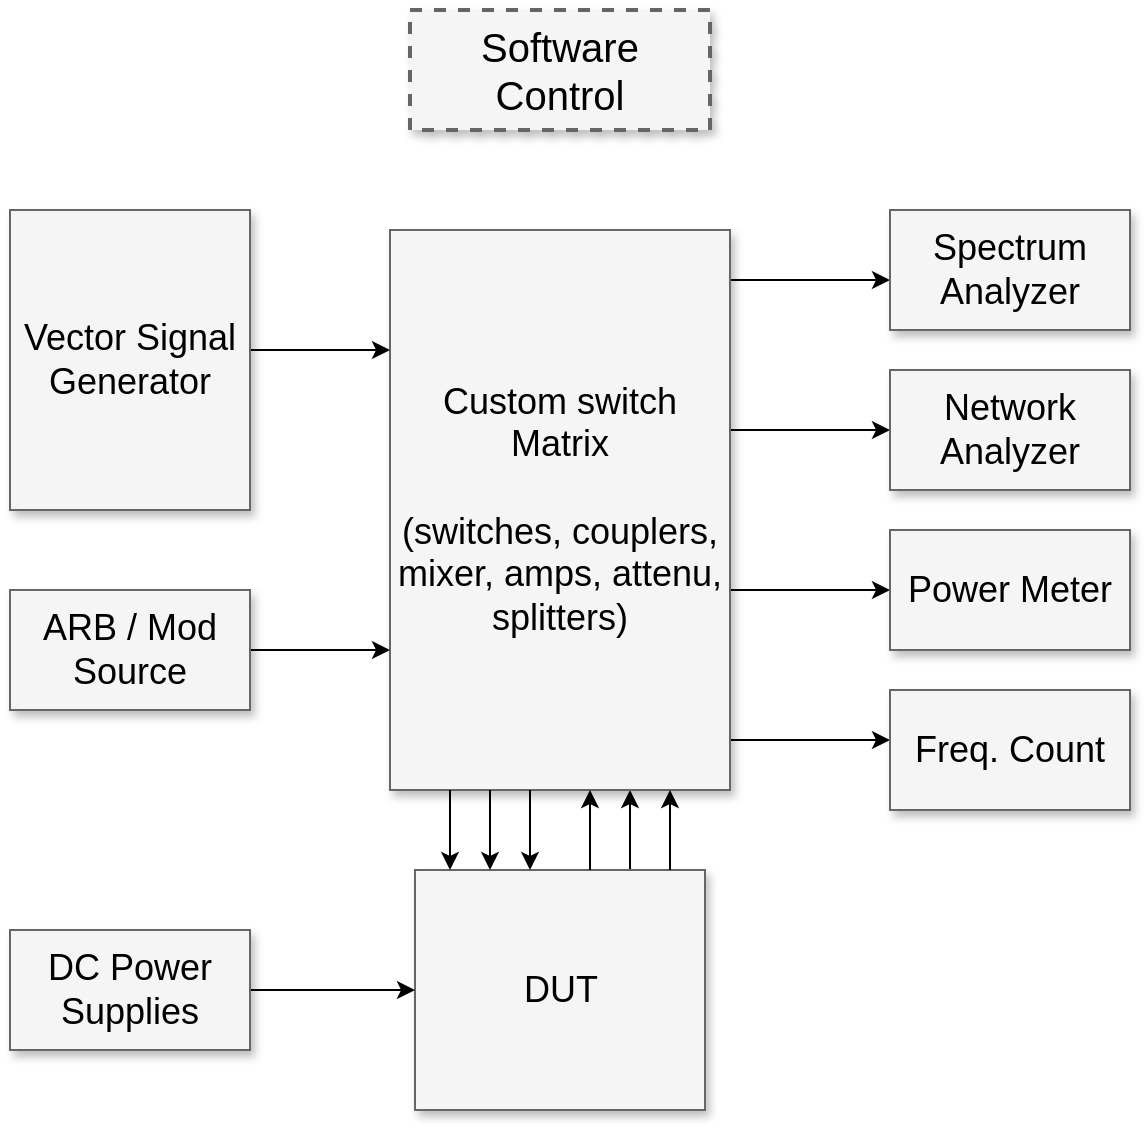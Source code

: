<mxfile version="24.2.2" type="github" pages="12">
  <diagram name="Page-1" id="90a13364-a465-7bf4-72fc-28e22215d7a0">
    <mxGraphModel dx="2066" dy="1153" grid="1" gridSize="10" guides="1" tooltips="1" connect="1" arrows="1" fold="1" page="1" pageScale="1.5" pageWidth="1169" pageHeight="826" background="none" math="0" shadow="0">
      <root>
        <mxCell id="0" style=";html=1;" />
        <mxCell id="1" style=";html=1;" parent="0" />
        <mxCell id="3a17f1ce550125da-1" value="Software Control" style="whiteSpace=wrap;html=1;shadow=1;fontSize=20;fillColor=#f5f5f5;strokeColor=#666666;strokeWidth=2;dashed=1;" parent="1" vertex="1">
          <mxGeometry x="797" y="344" width="150" height="60" as="geometry" />
        </mxCell>
        <mxCell id="3a17f1ce550125da-13" style="edgeStyle=elbowEdgeStyle;rounded=0;html=1;startArrow=none;startFill=0;jettySize=auto;orthogonalLoop=1;fontSize=18;elbow=vertical;" parent="1" source="3a17f1ce550125da-2" target="3a17f1ce550125da-4" edge="1">
          <mxGeometry relative="1" as="geometry" />
        </mxCell>
        <mxCell id="3a17f1ce550125da-14" style="edgeStyle=elbowEdgeStyle;rounded=0;html=1;startArrow=none;startFill=0;jettySize=auto;orthogonalLoop=1;fontSize=18;elbow=vertical;" parent="1" source="3a17f1ce550125da-2" target="3a17f1ce550125da-5" edge="1">
          <mxGeometry relative="1" as="geometry" />
        </mxCell>
        <mxCell id="3a17f1ce550125da-15" style="edgeStyle=elbowEdgeStyle;rounded=0;html=1;startArrow=none;startFill=0;jettySize=auto;orthogonalLoop=1;fontSize=18;elbow=vertical;" parent="1" source="3a17f1ce550125da-2" target="3a17f1ce550125da-6" edge="1">
          <mxGeometry relative="1" as="geometry" />
        </mxCell>
        <mxCell id="3a17f1ce550125da-16" style="edgeStyle=elbowEdgeStyle;rounded=0;html=1;startArrow=none;startFill=0;jettySize=auto;orthogonalLoop=1;fontSize=18;elbow=vertical;" parent="1" source="3a17f1ce550125da-2" target="3a17f1ce550125da-7" edge="1">
          <mxGeometry relative="1" as="geometry" />
        </mxCell>
        <mxCell id="3a17f1ce550125da-17" style="edgeStyle=elbowEdgeStyle;rounded=0;html=1;startArrow=none;startFill=0;jettySize=auto;orthogonalLoop=1;fontSize=18;" parent="1" source="3a17f1ce550125da-10" target="3a17f1ce550125da-2" edge="1">
          <mxGeometry relative="1" as="geometry">
            <Array as="points">
              <mxPoint x="907" y="754" />
            </Array>
          </mxGeometry>
        </mxCell>
        <mxCell id="3a17f1ce550125da-2" value="Custom switch Matrix&lt;div&gt;&lt;br&gt;&lt;/div&gt;&lt;div&gt;(switches, couplers, mixer, amps, attenu, splitters)&lt;/div&gt;" style="whiteSpace=wrap;html=1;shadow=1;fontSize=18;fillColor=#f5f5f5;strokeColor=#666666;" parent="1" vertex="1">
          <mxGeometry x="787" y="454" width="170" height="280" as="geometry" />
        </mxCell>
        <mxCell id="3a17f1ce550125da-4" value="Spectrum Analyzer" style="whiteSpace=wrap;html=1;shadow=1;fontSize=18;fillColor=#f5f5f5;strokeColor=#666666;" parent="1" vertex="1">
          <mxGeometry x="1037" y="444" width="120" height="60" as="geometry" />
        </mxCell>
        <mxCell id="3a17f1ce550125da-5" value="Network Analyzer" style="whiteSpace=wrap;html=1;shadow=1;fontSize=18;fillColor=#f5f5f5;strokeColor=#666666;" parent="1" vertex="1">
          <mxGeometry x="1037" y="524" width="120" height="60" as="geometry" />
        </mxCell>
        <mxCell id="3a17f1ce550125da-6" value="Power Meter" style="whiteSpace=wrap;html=1;shadow=1;fontSize=18;fillColor=#f5f5f5;strokeColor=#666666;" parent="1" vertex="1">
          <mxGeometry x="1037" y="604" width="120" height="60" as="geometry" />
        </mxCell>
        <mxCell id="3a17f1ce550125da-7" value="Freq. Count" style="whiteSpace=wrap;html=1;shadow=1;fontSize=18;fillColor=#f5f5f5;strokeColor=#666666;" parent="1" vertex="1">
          <mxGeometry x="1037" y="684" width="120" height="60" as="geometry" />
        </mxCell>
        <mxCell id="3a17f1ce550125da-20" style="edgeStyle=elbowEdgeStyle;rounded=0;html=1;startArrow=none;startFill=0;jettySize=auto;orthogonalLoop=1;fontSize=18;elbow=vertical;" parent="1" source="3a17f1ce550125da-8" target="3a17f1ce550125da-2" edge="1">
          <mxGeometry relative="1" as="geometry">
            <Array as="points">
              <mxPoint x="757" y="514" />
            </Array>
          </mxGeometry>
        </mxCell>
        <mxCell id="3a17f1ce550125da-8" value="Vector Signal Generator" style="whiteSpace=wrap;html=1;shadow=1;fontSize=18;fillColor=#f5f5f5;strokeColor=#666666;" parent="1" vertex="1">
          <mxGeometry x="597" y="444" width="120" height="150" as="geometry" />
        </mxCell>
        <mxCell id="3a17f1ce550125da-21" style="edgeStyle=elbowEdgeStyle;rounded=0;html=1;startArrow=none;startFill=0;jettySize=auto;orthogonalLoop=1;fontSize=18;elbow=vertical;" parent="1" source="3a17f1ce550125da-9" target="3a17f1ce550125da-2" edge="1">
          <mxGeometry relative="1" as="geometry" />
        </mxCell>
        <mxCell id="3a17f1ce550125da-9" value="ARB / Mod Source" style="whiteSpace=wrap;html=1;shadow=1;fontSize=18;fillColor=#f5f5f5;strokeColor=#666666;" parent="1" vertex="1">
          <mxGeometry x="597" y="634" width="120" height="60" as="geometry" />
        </mxCell>
        <mxCell id="3a17f1ce550125da-10" value="DUT" style="whiteSpace=wrap;html=1;shadow=1;fontSize=18;fillColor=#f5f5f5;strokeColor=#666666;" parent="1" vertex="1">
          <mxGeometry x="799.5" y="774" width="145" height="120" as="geometry" />
        </mxCell>
        <mxCell id="3a17f1ce550125da-18" style="edgeStyle=elbowEdgeStyle;rounded=0;html=1;startArrow=none;startFill=0;jettySize=auto;orthogonalLoop=1;fontSize=18;elbow=vertical;" parent="1" source="3a17f1ce550125da-11" target="3a17f1ce550125da-10" edge="1">
          <mxGeometry relative="1" as="geometry" />
        </mxCell>
        <mxCell id="3a17f1ce550125da-11" value="DC Power Supplies" style="whiteSpace=wrap;html=1;shadow=1;fontSize=18;fillColor=#f5f5f5;strokeColor=#666666;" parent="1" vertex="1">
          <mxGeometry x="597" y="804" width="120" height="60" as="geometry" />
        </mxCell>
        <mxCell id="3a17f1ce550125da-22" style="edgeStyle=elbowEdgeStyle;rounded=0;html=1;startArrow=none;startFill=0;jettySize=auto;orthogonalLoop=1;fontSize=18;" parent="1" source="3a17f1ce550125da-10" target="3a17f1ce550125da-2" edge="1">
          <mxGeometry relative="1" as="geometry">
            <mxPoint x="937" y="784" as="sourcePoint" />
            <mxPoint x="937" y="744" as="targetPoint" />
            <Array as="points">
              <mxPoint x="927" y="754" />
              <mxPoint x="907" y="754" />
            </Array>
          </mxGeometry>
        </mxCell>
        <mxCell id="3a17f1ce550125da-23" style="edgeStyle=elbowEdgeStyle;rounded=0;html=1;startArrow=none;startFill=0;jettySize=auto;orthogonalLoop=1;fontSize=18;" parent="1" edge="1">
          <mxGeometry relative="1" as="geometry">
            <mxPoint x="887" y="774" as="sourcePoint" />
            <mxPoint x="887" y="734" as="targetPoint" />
            <Array as="points">
              <mxPoint x="887" y="754" />
              <mxPoint x="887" y="754" />
            </Array>
          </mxGeometry>
        </mxCell>
        <mxCell id="3a17f1ce550125da-24" style="edgeStyle=elbowEdgeStyle;rounded=0;html=1;startArrow=none;startFill=0;jettySize=auto;orthogonalLoop=1;fontSize=18;" parent="1" edge="1">
          <mxGeometry relative="1" as="geometry">
            <mxPoint x="857" y="734" as="sourcePoint" />
            <mxPoint x="857" y="774" as="targetPoint" />
            <Array as="points">
              <mxPoint x="857" y="754" />
              <mxPoint x="887" y="764" />
            </Array>
          </mxGeometry>
        </mxCell>
        <mxCell id="3a17f1ce550125da-25" style="edgeStyle=elbowEdgeStyle;rounded=0;html=1;startArrow=none;startFill=0;jettySize=auto;orthogonalLoop=1;fontSize=18;" parent="1" edge="1">
          <mxGeometry relative="1" as="geometry">
            <mxPoint x="837" y="734" as="sourcePoint" />
            <mxPoint x="837" y="774" as="targetPoint" />
            <Array as="points">
              <mxPoint x="837" y="754" />
              <mxPoint x="867" y="764" />
            </Array>
          </mxGeometry>
        </mxCell>
        <mxCell id="3a17f1ce550125da-26" style="edgeStyle=elbowEdgeStyle;rounded=0;html=1;startArrow=none;startFill=0;jettySize=auto;orthogonalLoop=1;fontSize=18;" parent="1" edge="1">
          <mxGeometry relative="1" as="geometry">
            <mxPoint x="817" y="734" as="sourcePoint" />
            <mxPoint x="817" y="774" as="targetPoint" />
            <Array as="points">
              <mxPoint x="817" y="754" />
              <mxPoint x="847" y="764" />
            </Array>
          </mxGeometry>
        </mxCell>
      </root>
    </mxGraphModel>
  </diagram>
  <diagram id="8NlW3vGD4q08gtjhX4b7" name="fpga">
    <mxGraphModel dx="2253" dy="793" grid="1" gridSize="10" guides="1" tooltips="1" connect="1" arrows="1" fold="1" page="1" pageScale="1" pageWidth="827" pageHeight="1169" math="0" shadow="0">
      <root>
        <mxCell id="0" />
        <mxCell id="1" parent="0" />
        <mxCell id="SYsXf3Z1UxrAJO7qhpcV-1" value="clk_125mhz_ibufg_inst" style="rounded=0;whiteSpace=wrap;html=1;" parent="1" vertex="1">
          <mxGeometry x="150" y="300" width="160" height="90" as="geometry" />
        </mxCell>
        <mxCell id="SYsXf3Z1UxrAJO7qhpcV-6" value="" style="endArrow=classic;html=1;rounded=0;entryX=-0.025;entryY=0.295;entryDx=0;entryDy=0;entryPerimeter=0;" parent="1" edge="1">
          <mxGeometry width="50" height="50" relative="1" as="geometry">
            <mxPoint x="-36" y="359" as="sourcePoint" />
            <mxPoint x="150" y="359" as="targetPoint" />
          </mxGeometry>
        </mxCell>
        <mxCell id="SYsXf3Z1UxrAJO7qhpcV-7" value="clk_125mhz_n" style="text;strokeColor=none;align=center;fillColor=none;html=1;verticalAlign=middle;whiteSpace=wrap;rounded=0;" parent="1" vertex="1">
          <mxGeometry x="4" y="330" width="60" height="30" as="geometry" />
        </mxCell>
        <mxCell id="SYsXf3Z1UxrAJO7qhpcV-8" value="" style="endArrow=classic;html=1;rounded=0;entryX=-0.025;entryY=0.295;entryDx=0;entryDy=0;entryPerimeter=0;" parent="1" edge="1">
          <mxGeometry width="50" height="50" relative="1" as="geometry">
            <mxPoint x="-36" y="329" as="sourcePoint" />
            <mxPoint x="150" y="329" as="targetPoint" />
          </mxGeometry>
        </mxCell>
        <mxCell id="SYsXf3Z1UxrAJO7qhpcV-9" value="clk_125mhz_p" style="text;strokeColor=none;align=center;fillColor=none;html=1;verticalAlign=middle;whiteSpace=wrap;rounded=0;" parent="1" vertex="1">
          <mxGeometry x="4" y="300" width="60" height="30" as="geometry" />
        </mxCell>
        <mxCell id="SYsXf3Z1UxrAJO7qhpcV-10" value="" style="endArrow=classic;html=1;rounded=0;entryX=-0.025;entryY=0.295;entryDx=0;entryDy=0;entryPerimeter=0;" parent="1" edge="1">
          <mxGeometry width="50" height="50" relative="1" as="geometry">
            <mxPoint x="310" y="349" as="sourcePoint" />
            <mxPoint x="496" y="349" as="targetPoint" />
          </mxGeometry>
        </mxCell>
        <mxCell id="SYsXf3Z1UxrAJO7qhpcV-11" value="clk_125mhz_ibufg" style="text;strokeColor=none;align=center;fillColor=none;html=1;verticalAlign=middle;whiteSpace=wrap;rounded=0;" parent="1" vertex="1">
          <mxGeometry x="350" y="320" width="60" height="30" as="geometry" />
        </mxCell>
        <mxCell id="SYsXf3Z1UxrAJO7qhpcV-12" value="clk_125mhz_bufg_in_inst" style="rounded=0;whiteSpace=wrap;html=1;" parent="1" vertex="1">
          <mxGeometry x="500" y="300" width="160" height="90" as="geometry" />
        </mxCell>
        <mxCell id="SYsXf3Z1UxrAJO7qhpcV-13" value="" style="endArrow=classic;html=1;rounded=0;entryX=-0.025;entryY=0.295;entryDx=0;entryDy=0;entryPerimeter=0;" parent="1" edge="1">
          <mxGeometry width="50" height="50" relative="1" as="geometry">
            <mxPoint x="660" y="349" as="sourcePoint" />
            <mxPoint x="846" y="349" as="targetPoint" />
          </mxGeometry>
        </mxCell>
        <mxCell id="SYsXf3Z1UxrAJO7qhpcV-14" value="clk_125mhz_bufg" style="text;strokeColor=none;align=center;fillColor=none;html=1;verticalAlign=middle;whiteSpace=wrap;rounded=0;" parent="1" vertex="1">
          <mxGeometry x="700" y="320" width="60" height="30" as="geometry" />
        </mxCell>
        <mxCell id="SYsXf3Z1UxrAJO7qhpcV-15" value="clk_mmcm_inst" style="rounded=0;whiteSpace=wrap;html=1;" parent="1" vertex="1">
          <mxGeometry x="850" y="300" width="160" height="90" as="geometry" />
        </mxCell>
        <mxCell id="SYsXf3Z1UxrAJO7qhpcV-16" value="" style="endArrow=classic;html=1;rounded=0;entryX=-0.025;entryY=0.295;entryDx=0;entryDy=0;entryPerimeter=0;" parent="1" edge="1">
          <mxGeometry width="50" height="50" relative="1" as="geometry">
            <mxPoint x="1010" y="329" as="sourcePoint" />
            <mxPoint x="1196" y="329" as="targetPoint" />
          </mxGeometry>
        </mxCell>
        <mxCell id="SYsXf3Z1UxrAJO7qhpcV-17" value="clk_125mhz_bufg" style="text;strokeColor=none;align=center;fillColor=none;html=1;verticalAlign=middle;whiteSpace=wrap;rounded=0;" parent="1" vertex="1">
          <mxGeometry x="1050" y="300" width="60" height="30" as="geometry" />
        </mxCell>
        <mxCell id="SYsXf3Z1UxrAJO7qhpcV-18" value="clk_125mhz_bufg_inst" style="rounded=0;whiteSpace=wrap;html=1;" parent="1" vertex="1">
          <mxGeometry x="1200" y="300" width="160" height="90" as="geometry" />
        </mxCell>
        <mxCell id="SYsXf3Z1UxrAJO7qhpcV-19" value="" style="endArrow=classic;html=1;rounded=0;entryX=-0.025;entryY=0.295;entryDx=0;entryDy=0;entryPerimeter=0;" parent="1" edge="1">
          <mxGeometry width="50" height="50" relative="1" as="geometry">
            <mxPoint x="1360" y="349" as="sourcePoint" />
            <mxPoint x="1546" y="349" as="targetPoint" />
          </mxGeometry>
        </mxCell>
        <mxCell id="SYsXf3Z1UxrAJO7qhpcV-20" value="clk_125mhz_int" style="text;strokeColor=none;align=center;fillColor=none;html=1;verticalAlign=middle;whiteSpace=wrap;rounded=0;" parent="1" vertex="1">
          <mxGeometry x="1400" y="320" width="60" height="30" as="geometry" />
        </mxCell>
        <mxCell id="SYsXf3Z1UxrAJO7qhpcV-21" value="sync_reset_125mhz_inst" style="rounded=0;whiteSpace=wrap;html=1;" parent="1" vertex="1">
          <mxGeometry x="1550" y="300" width="160" height="90" as="geometry" />
        </mxCell>
        <mxCell id="SYsXf3Z1UxrAJO7qhpcV-23" value="rst_125mhz_int" style="text;strokeColor=none;align=center;fillColor=none;html=1;verticalAlign=middle;whiteSpace=wrap;rounded=0;" parent="1" vertex="1">
          <mxGeometry x="1750" y="320" width="60" height="30" as="geometry" />
        </mxCell>
        <mxCell id="OKP2vIzBuzwVAslNbC9M-1" value="" style="edgeStyle=orthogonalEdgeStyle;rounded=0;orthogonalLoop=1;jettySize=auto;html=1;entryX=0;entryY=0.75;entryDx=0;entryDy=0;exitX=1;exitY=0.75;exitDx=0;exitDy=0;" parent="1" source="SYsXf3Z1UxrAJO7qhpcV-15" target="SYsXf3Z1UxrAJO7qhpcV-21" edge="1">
          <mxGeometry relative="1" as="geometry">
            <mxPoint x="500" y="600" as="targetPoint" />
            <Array as="points">
              <mxPoint x="1110" y="368" />
              <mxPoint x="1110" y="440" />
              <mxPoint x="1470" y="440" />
              <mxPoint x="1470" y="368" />
            </Array>
            <mxPoint x="870" y="480" as="sourcePoint" />
          </mxGeometry>
        </mxCell>
        <mxCell id="nHnAs8oHIV0ez433gYO3-1" value="mmcm_locked" style="text;strokeColor=none;align=center;fillColor=none;html=1;verticalAlign=middle;whiteSpace=wrap;rounded=0;" parent="1" vertex="1">
          <mxGeometry x="1050" y="340" width="60" height="30" as="geometry" />
        </mxCell>
        <mxCell id="nHnAs8oHIV0ez433gYO3-3" value="reset" style="text;strokeColor=none;align=center;fillColor=none;html=1;verticalAlign=middle;whiteSpace=wrap;rounded=0;" parent="1" vertex="1">
          <mxGeometry y="431" width="60" height="30" as="geometry" />
        </mxCell>
        <mxCell id="nHnAs8oHIV0ez433gYO3-5" value="" style="edgeStyle=orthogonalEdgeStyle;rounded=0;orthogonalLoop=1;jettySize=auto;html=1;entryX=0;entryY=0.75;entryDx=0;entryDy=0;exitX=1;exitY=0.75;exitDx=0;exitDy=0;" parent="1" target="SYsXf3Z1UxrAJO7qhpcV-15" edge="1">
          <mxGeometry relative="1" as="geometry">
            <mxPoint x="500" y="461" as="targetPoint" />
            <Array as="points">
              <mxPoint x="750" y="461" />
              <mxPoint x="750" y="368" />
            </Array>
            <mxPoint x="-40" y="461" as="sourcePoint" />
          </mxGeometry>
        </mxCell>
        <mxCell id="nHnAs8oHIV0ez433gYO3-6" value="ibufds_gte4_sfp_mgt_refclk_0_inst" style="rounded=0;whiteSpace=wrap;html=1;" parent="1" vertex="1">
          <mxGeometry x="150" y="580" width="210" height="90" as="geometry" />
        </mxCell>
        <mxCell id="nHnAs8oHIV0ez433gYO3-7" value="" style="endArrow=classic;html=1;rounded=0;entryX=-0.025;entryY=0.295;entryDx=0;entryDy=0;entryPerimeter=0;" parent="1" edge="1">
          <mxGeometry width="50" height="50" relative="1" as="geometry">
            <mxPoint x="-36" y="639" as="sourcePoint" />
            <mxPoint x="150" y="639" as="targetPoint" />
          </mxGeometry>
        </mxCell>
        <mxCell id="nHnAs8oHIV0ez433gYO3-8" value="sfp_mgt_refclk_0_n" style="text;strokeColor=none;align=center;fillColor=none;html=1;verticalAlign=middle;whiteSpace=wrap;rounded=0;" parent="1" vertex="1">
          <mxGeometry x="4" y="610" width="60" height="30" as="geometry" />
        </mxCell>
        <mxCell id="nHnAs8oHIV0ez433gYO3-9" value="" style="endArrow=classic;html=1;rounded=0;entryX=-0.025;entryY=0.295;entryDx=0;entryDy=0;entryPerimeter=0;" parent="1" edge="1">
          <mxGeometry width="50" height="50" relative="1" as="geometry">
            <mxPoint x="-36" y="609" as="sourcePoint" />
            <mxPoint x="150" y="609" as="targetPoint" />
          </mxGeometry>
        </mxCell>
        <mxCell id="nHnAs8oHIV0ez433gYO3-10" value="sfp_mgt_refclk_0_p" style="text;strokeColor=none;align=center;fillColor=none;html=1;verticalAlign=middle;whiteSpace=wrap;rounded=0;" parent="1" vertex="1">
          <mxGeometry x="4" y="580" width="60" height="30" as="geometry" />
        </mxCell>
        <mxCell id="nHnAs8oHIV0ez433gYO3-11" value="" style="endArrow=classic;html=1;rounded=0;entryX=-0.021;entryY=0.27;entryDx=0;entryDy=0;entryPerimeter=0;" parent="1" target="nHnAs8oHIV0ez433gYO3-13" edge="1">
          <mxGeometry width="50" height="50" relative="1" as="geometry">
            <mxPoint x="360" y="619" as="sourcePoint" />
            <mxPoint x="546" y="619" as="targetPoint" />
          </mxGeometry>
        </mxCell>
        <mxCell id="nHnAs8oHIV0ez433gYO3-12" value="sfp_mgt_refclk_0" style="text;strokeColor=none;align=center;fillColor=none;html=1;verticalAlign=middle;whiteSpace=wrap;rounded=0;" parent="1" vertex="1">
          <mxGeometry x="400" y="590" width="60" height="30" as="geometry" />
        </mxCell>
        <mxCell id="nHnAs8oHIV0ez433gYO3-13" value="sfp_phy_inst" style="rounded=0;whiteSpace=wrap;html=1;" parent="1" vertex="1">
          <mxGeometry x="680" y="500" width="160" height="440" as="geometry" />
        </mxCell>
        <mxCell id="nHnAs8oHIV0ez433gYO3-14" value="" style="edgeStyle=orthogonalEdgeStyle;rounded=0;orthogonalLoop=1;jettySize=auto;html=1;exitX=0.5;exitY=1;exitDx=0;exitDy=0;entryX=-0.001;entryY=0.182;entryDx=0;entryDy=0;entryPerimeter=0;" parent="1" source="SYsXf3Z1UxrAJO7qhpcV-20" target="nHnAs8oHIV0ez433gYO3-13" edge="1">
          <mxGeometry relative="1" as="geometry">
            <mxPoint x="640" y="510" as="targetPoint" />
            <Array as="points">
              <mxPoint x="1430" y="470" />
              <mxPoint x="540" y="470" />
              <mxPoint x="540" y="580" />
            </Array>
            <mxPoint x="1090" y="530.5" as="sourcePoint" />
          </mxGeometry>
        </mxCell>
        <mxCell id="nHnAs8oHIV0ez433gYO3-15" value="xcvr_ctrl_clk" style="text;strokeColor=none;align=center;fillColor=none;html=1;verticalAlign=middle;whiteSpace=wrap;rounded=0;" parent="1" vertex="1">
          <mxGeometry x="580" y="550" width="60" height="30" as="geometry" />
        </mxCell>
        <mxCell id="nHnAs8oHIV0ez433gYO3-16" value="sfp_mgt_refclk_0" style="text;strokeColor=none;align=center;fillColor=none;html=1;verticalAlign=middle;whiteSpace=wrap;rounded=0;" parent="1" vertex="1">
          <mxGeometry x="590" y="590" width="60" height="30" as="geometry" />
        </mxCell>
        <mxCell id="nHnAs8oHIV0ez433gYO3-17" value="" style="edgeStyle=orthogonalEdgeStyle;rounded=0;orthogonalLoop=1;jettySize=auto;html=1;exitX=1;exitY=0.5;exitDx=0;exitDy=0;entryX=-0.019;entryY=0.092;entryDx=0;entryDy=0;entryPerimeter=0;" parent="1" source="SYsXf3Z1UxrAJO7qhpcV-21" target="nHnAs8oHIV0ez433gYO3-13" edge="1">
          <mxGeometry relative="1" as="geometry">
            <mxPoint x="620" y="530" as="targetPoint" />
            <Array as="points">
              <mxPoint x="1760" y="345" />
              <mxPoint x="1760" y="490" />
              <mxPoint x="560" y="490" />
              <mxPoint x="560" y="540" />
              <mxPoint x="620" y="540" />
            </Array>
            <mxPoint x="1820" y="455" as="sourcePoint" />
          </mxGeometry>
        </mxCell>
        <mxCell id="nHnAs8oHIV0ez433gYO3-18" value="xcvr_ctrl_rst" style="text;strokeColor=none;align=center;fillColor=none;html=1;verticalAlign=middle;whiteSpace=wrap;rounded=0;" parent="1" vertex="1">
          <mxGeometry x="590" y="510" width="60" height="30" as="geometry" />
        </mxCell>
        <mxCell id="nHnAs8oHIV0ez433gYO3-19" value="" style="endArrow=classic;html=1;rounded=0;entryX=0;entryY=0.657;entryDx=0;entryDy=0;entryPerimeter=0;" parent="1" target="nHnAs8oHIV0ez433gYO3-13" edge="1">
          <mxGeometry width="50" height="50" relative="1" as="geometry">
            <mxPoint x="-36" y="789" as="sourcePoint" />
            <mxPoint x="150" y="789" as="targetPoint" />
          </mxGeometry>
        </mxCell>
        <mxCell id="nHnAs8oHIV0ez433gYO3-20" value="sfp2_rx_p" style="text;strokeColor=none;align=center;fillColor=none;html=1;verticalAlign=middle;whiteSpace=wrap;rounded=0;" parent="1" vertex="1">
          <mxGeometry x="4" y="760" width="60" height="30" as="geometry" />
        </mxCell>
        <mxCell id="nHnAs8oHIV0ez433gYO3-21" value="" style="endArrow=classic;html=1;rounded=0;entryX=-0.025;entryY=0.295;entryDx=0;entryDy=0;entryPerimeter=0;exitX=0;exitY=0.589;exitDx=0;exitDy=0;exitPerimeter=0;" parent="1" source="nHnAs8oHIV0ez433gYO3-13" edge="1">
          <mxGeometry width="50" height="50" relative="1" as="geometry">
            <mxPoint x="150" y="759" as="sourcePoint" />
            <mxPoint x="-36" y="759" as="targetPoint" />
          </mxGeometry>
        </mxCell>
        <mxCell id="nHnAs8oHIV0ez433gYO3-22" value="sfpx_tx_p" style="text;strokeColor=none;align=center;fillColor=none;html=1;verticalAlign=middle;whiteSpace=wrap;rounded=0;" parent="1" vertex="1">
          <mxGeometry x="4" y="730" width="60" height="30" as="geometry" />
        </mxCell>
        <mxCell id="nHnAs8oHIV0ez433gYO3-23" value="core_inst" style="rounded=0;whiteSpace=wrap;html=1;" parent="1" vertex="1">
          <mxGeometry x="1170" y="500" width="160" height="440" as="geometry" />
        </mxCell>
        <mxCell id="nHnAs8oHIV0ez433gYO3-24" value="" style="endArrow=classic;html=1;rounded=0;entryX=-0.017;entryY=0.178;entryDx=0;entryDy=0;entryPerimeter=0;" parent="1" edge="1">
          <mxGeometry width="50" height="50" relative="1" as="geometry">
            <mxPoint x="840" y="647" as="sourcePoint" />
            <mxPoint x="1167.28" y="646.32" as="targetPoint" />
          </mxGeometry>
        </mxCell>
        <mxCell id="nHnAs8oHIV0ez433gYO3-25" value="phy_x_tx_rst" style="text;strokeColor=none;align=center;fillColor=none;html=1;verticalAlign=middle;whiteSpace=wrap;rounded=0;" parent="1" vertex="1">
          <mxGeometry x="880" y="618" width="60" height="30" as="geometry" />
        </mxCell>
        <mxCell id="nHnAs8oHIV0ez433gYO3-26" value="" style="endArrow=classic;html=1;rounded=0;entryX=0;entryY=0.111;entryDx=0;entryDy=0;entryPerimeter=0;" parent="1" edge="1">
          <mxGeometry width="50" height="50" relative="1" as="geometry">
            <mxPoint x="840" y="617" as="sourcePoint" />
            <mxPoint x="1170" y="616.84" as="targetPoint" />
          </mxGeometry>
        </mxCell>
        <mxCell id="nHnAs8oHIV0ez433gYO3-27" value="phy_x_tx_clk" style="text;strokeColor=none;align=center;fillColor=none;html=1;verticalAlign=middle;whiteSpace=wrap;rounded=0;" parent="1" vertex="1">
          <mxGeometry x="880" y="588" width="60" height="30" as="geometry" />
        </mxCell>
        <mxCell id="nHnAs8oHIV0ez433gYO3-28" value="" style="endArrow=classic;html=1;rounded=0;entryX=-0.025;entryY=0.295;entryDx=0;entryDy=0;entryPerimeter=0;exitX=0;exitY=0.34;exitDx=0;exitDy=0;exitPerimeter=0;" parent="1" edge="1">
          <mxGeometry width="50" height="50" relative="1" as="geometry">
            <mxPoint x="1170" y="717.6" as="sourcePoint" />
            <mxPoint x="840" y="717" as="targetPoint" />
          </mxGeometry>
        </mxCell>
        <mxCell id="nHnAs8oHIV0ez433gYO3-29" value="phy_x_xgmii_txc" style="text;strokeColor=none;align=center;fillColor=none;html=1;verticalAlign=middle;whiteSpace=wrap;rounded=0;" parent="1" vertex="1">
          <mxGeometry x="880" y="688" width="60" height="30" as="geometry" />
        </mxCell>
        <mxCell id="nHnAs8oHIV0ez433gYO3-30" value="" style="endArrow=classic;html=1;rounded=0;entryX=-0.025;entryY=0.295;entryDx=0;entryDy=0;entryPerimeter=0;exitX=0;exitY=0.269;exitDx=0;exitDy=0;exitPerimeter=0;" parent="1" edge="1">
          <mxGeometry width="50" height="50" relative="1" as="geometry">
            <mxPoint x="1170" y="686.36" as="sourcePoint" />
            <mxPoint x="840" y="687" as="targetPoint" />
          </mxGeometry>
        </mxCell>
        <mxCell id="nHnAs8oHIV0ez433gYO3-31" value="phy_x_xgmii_txd" style="text;strokeColor=none;align=center;fillColor=none;html=1;verticalAlign=middle;whiteSpace=wrap;rounded=0;" parent="1" vertex="1">
          <mxGeometry x="880" y="658" width="60" height="30" as="geometry" />
        </mxCell>
        <mxCell id="nHnAs8oHIV0ez433gYO3-32" value="" style="endArrow=classic;html=1;rounded=0;entryX=0;entryY=0.497;entryDx=0;entryDy=0;entryPerimeter=0;" parent="1" edge="1">
          <mxGeometry width="50" height="50" relative="1" as="geometry">
            <mxPoint x="840" y="787" as="sourcePoint" />
            <mxPoint x="1170" y="786.68" as="targetPoint" />
          </mxGeometry>
        </mxCell>
        <mxCell id="nHnAs8oHIV0ez433gYO3-33" value="phy_x_rx_rst" style="text;strokeColor=none;align=center;fillColor=none;html=1;verticalAlign=middle;whiteSpace=wrap;rounded=0;" parent="1" vertex="1">
          <mxGeometry x="880" y="758" width="60" height="30" as="geometry" />
        </mxCell>
        <mxCell id="nHnAs8oHIV0ez433gYO3-34" value="" style="endArrow=classic;html=1;rounded=0;entryX=0;entryY=0.429;entryDx=0;entryDy=0;entryPerimeter=0;" parent="1" edge="1">
          <mxGeometry width="50" height="50" relative="1" as="geometry">
            <mxPoint x="840" y="757" as="sourcePoint" />
            <mxPoint x="1170" y="756.76" as="targetPoint" />
          </mxGeometry>
        </mxCell>
        <mxCell id="nHnAs8oHIV0ez433gYO3-35" value="phy_x_rx_clk" style="text;strokeColor=none;align=center;fillColor=none;html=1;verticalAlign=middle;whiteSpace=wrap;rounded=0;" parent="1" vertex="1">
          <mxGeometry x="880" y="728" width="60" height="30" as="geometry" />
        </mxCell>
        <mxCell id="nHnAs8oHIV0ez433gYO3-36" value="" style="endArrow=classic;html=1;rounded=0;entryX=0;entryY=0.657;entryDx=0;entryDy=0;entryPerimeter=0;" parent="1" edge="1">
          <mxGeometry width="50" height="50" relative="1" as="geometry">
            <mxPoint x="840" y="857" as="sourcePoint" />
            <mxPoint x="1170" y="857.08" as="targetPoint" />
          </mxGeometry>
        </mxCell>
        <mxCell id="nHnAs8oHIV0ez433gYO3-37" value="phy_x_xgmii_rxc" style="text;strokeColor=none;align=center;fillColor=none;html=1;verticalAlign=middle;whiteSpace=wrap;rounded=0;" parent="1" vertex="1">
          <mxGeometry x="880" y="828" width="60" height="30" as="geometry" />
        </mxCell>
        <mxCell id="nHnAs8oHIV0ez433gYO3-38" value="" style="endArrow=classic;html=1;rounded=0;entryX=-0.017;entryY=0.592;entryDx=0;entryDy=0;entryPerimeter=0;" parent="1" edge="1">
          <mxGeometry width="50" height="50" relative="1" as="geometry">
            <mxPoint x="840" y="827" as="sourcePoint" />
            <mxPoint x="1167.28" y="828.48" as="targetPoint" />
          </mxGeometry>
        </mxCell>
        <mxCell id="nHnAs8oHIV0ez433gYO3-39" value="phy_x_xgmii_rxd" style="text;strokeColor=none;align=center;fillColor=none;html=1;verticalAlign=middle;whiteSpace=wrap;rounded=0;" parent="1" vertex="1">
          <mxGeometry x="880" y="798" width="60" height="30" as="geometry" />
        </mxCell>
        <mxCell id="nHnAs8oHIV0ez433gYO3-40" value="sfpx_tx_clk" style="text;strokeColor=none;align=center;fillColor=none;html=1;verticalAlign=middle;whiteSpace=wrap;rounded=0;" parent="1" vertex="1">
          <mxGeometry x="1090" y="588" width="60" height="30" as="geometry" />
        </mxCell>
        <mxCell id="nHnAs8oHIV0ez433gYO3-41" value="sfpx_tx_rst" style="text;strokeColor=none;align=center;fillColor=none;html=1;verticalAlign=middle;whiteSpace=wrap;rounded=0;" parent="1" vertex="1">
          <mxGeometry x="1090" y="618" width="60" height="30" as="geometry" />
        </mxCell>
        <mxCell id="nHnAs8oHIV0ez433gYO3-42" value="phy_x_xgmii_txd" style="text;strokeColor=none;align=center;fillColor=none;html=1;verticalAlign=middle;whiteSpace=wrap;rounded=0;" parent="1" vertex="1">
          <mxGeometry x="1090" y="658" width="60" height="30" as="geometry" />
        </mxCell>
        <mxCell id="nHnAs8oHIV0ez433gYO3-43" value="phy_x_xgmii_txc" style="text;strokeColor=none;align=center;fillColor=none;html=1;verticalAlign=middle;whiteSpace=wrap;rounded=0;" parent="1" vertex="1">
          <mxGeometry x="1090" y="688" width="60" height="30" as="geometry" />
        </mxCell>
        <mxCell id="nHnAs8oHIV0ez433gYO3-44" value="phy_x_rx_clk" style="text;strokeColor=none;align=center;fillColor=none;html=1;verticalAlign=middle;whiteSpace=wrap;rounded=0;" parent="1" vertex="1">
          <mxGeometry x="1090" y="728" width="60" height="30" as="geometry" />
        </mxCell>
        <mxCell id="nHnAs8oHIV0ez433gYO3-45" value="phy_x_rx_rst" style="text;strokeColor=none;align=center;fillColor=none;html=1;verticalAlign=middle;whiteSpace=wrap;rounded=0;" parent="1" vertex="1">
          <mxGeometry x="1090" y="758" width="60" height="30" as="geometry" />
        </mxCell>
        <mxCell id="nHnAs8oHIV0ez433gYO3-46" value="phy_x_xgmii_rxd" style="text;strokeColor=none;align=center;fillColor=none;html=1;verticalAlign=middle;whiteSpace=wrap;rounded=0;" parent="1" vertex="1">
          <mxGeometry x="1090" y="798" width="60" height="30" as="geometry" />
        </mxCell>
        <mxCell id="nHnAs8oHIV0ez433gYO3-47" value="phy_x_xgmii_rxc" style="text;strokeColor=none;align=center;fillColor=none;html=1;verticalAlign=middle;whiteSpace=wrap;rounded=0;" parent="1" vertex="1">
          <mxGeometry x="1090" y="828" width="60" height="30" as="geometry" />
        </mxCell>
        <mxCell id="nHnAs8oHIV0ez433gYO3-48" value="" style="edgeStyle=orthogonalEdgeStyle;rounded=0;orthogonalLoop=1;jettySize=auto;html=1;entryX=-0.009;entryY=0.125;entryDx=0;entryDy=0;entryPerimeter=0;" parent="1" target="nHnAs8oHIV0ez433gYO3-23" edge="1">
          <mxGeometry relative="1" as="geometry">
            <mxPoint x="610" y="1000" as="targetPoint" />
            <Array as="points">
              <mxPoint x="980" y="555" />
            </Array>
            <mxPoint x="980" y="620" as="sourcePoint" />
          </mxGeometry>
        </mxCell>
        <mxCell id="nHnAs8oHIV0ez433gYO3-49" value="phy_0_tx_clk" style="text;strokeColor=none;align=center;fillColor=none;html=1;verticalAlign=middle;whiteSpace=wrap;rounded=0;" parent="1" vertex="1">
          <mxGeometry x="940" y="530" width="60" height="30" as="geometry" />
        </mxCell>
        <mxCell id="nHnAs8oHIV0ez433gYO3-50" value="clk" style="text;strokeColor=none;align=center;fillColor=none;html=1;verticalAlign=middle;whiteSpace=wrap;rounded=0;" parent="1" vertex="1">
          <mxGeometry x="1100" y="530" width="60" height="30" as="geometry" />
        </mxCell>
      </root>
    </mxGraphModel>
  </diagram>
  <diagram id="WmVLg-b2dVvChHMaD-ST" name="fpga_core">
    <mxGraphModel dx="2253" dy="793" grid="1" gridSize="10" guides="1" tooltips="1" connect="1" arrows="1" fold="1" page="1" pageScale="1" pageWidth="827" pageHeight="1169" math="0" shadow="0">
      <root>
        <mxCell id="0" />
        <mxCell id="1" parent="0" />
        <mxCell id="_GHJm9TERQXhFBqD-WtT-1" value="eth_mac_10g_fifo_inst" style="rounded=0;whiteSpace=wrap;html=1;" parent="1" vertex="1">
          <mxGeometry x="150" y="220" width="160" height="300" as="geometry" />
        </mxCell>
        <mxCell id="er2YFa4bt9Bg1uKM2I_E-1" value="" style="endArrow=classic;html=1;rounded=0;exitX=-0.012;exitY=0.203;exitDx=0;exitDy=0;exitPerimeter=0;" parent="1" edge="1">
          <mxGeometry width="50" height="50" relative="1" as="geometry">
            <mxPoint x="150.0" y="430.9" as="sourcePoint" />
            <mxPoint x="-48.08" y="429" as="targetPoint" />
          </mxGeometry>
        </mxCell>
        <mxCell id="E0nplpM9ZqIQ3wavxiov-1" value="sfp0_txc" style="text;strokeColor=none;align=center;fillColor=none;html=1;verticalAlign=middle;whiteSpace=wrap;rounded=0;" parent="1" vertex="1">
          <mxGeometry x="1.92" y="400" width="60" height="30" as="geometry" />
        </mxCell>
        <mxCell id="E0nplpM9ZqIQ3wavxiov-2" value="" style="endArrow=classic;html=1;rounded=0;" parent="1" edge="1">
          <mxGeometry width="50" height="50" relative="1" as="geometry">
            <mxPoint x="147.92" y="399" as="sourcePoint" />
            <mxPoint x="-48.08" y="399" as="targetPoint" />
          </mxGeometry>
        </mxCell>
        <mxCell id="E0nplpM9ZqIQ3wavxiov-3" value="sfp0_txd" style="text;strokeColor=none;align=center;fillColor=none;html=1;verticalAlign=middle;whiteSpace=wrap;rounded=0;" parent="1" vertex="1">
          <mxGeometry x="1.92" y="370" width="60" height="30" as="geometry" />
        </mxCell>
        <mxCell id="E0nplpM9ZqIQ3wavxiov-4" value="" style="endArrow=classic;html=1;rounded=0;entryX=-0.025;entryY=0.295;entryDx=0;entryDy=0;entryPerimeter=0;" parent="1" edge="1">
          <mxGeometry width="50" height="50" relative="1" as="geometry">
            <mxPoint x="-38.08" y="489" as="sourcePoint" />
            <mxPoint x="147.92" y="489" as="targetPoint" />
          </mxGeometry>
        </mxCell>
        <mxCell id="E0nplpM9ZqIQ3wavxiov-5" value="sfp0_rxc" style="text;strokeColor=none;align=center;fillColor=none;html=1;verticalAlign=middle;whiteSpace=wrap;rounded=0;" parent="1" vertex="1">
          <mxGeometry x="1.92" y="460" width="60" height="30" as="geometry" />
        </mxCell>
        <mxCell id="E0nplpM9ZqIQ3wavxiov-6" value="" style="endArrow=classic;html=1;rounded=0;entryX=-0.025;entryY=0.295;entryDx=0;entryDy=0;entryPerimeter=0;" parent="1" edge="1">
          <mxGeometry width="50" height="50" relative="1" as="geometry">
            <mxPoint x="-38.08" y="459" as="sourcePoint" />
            <mxPoint x="147.92" y="459" as="targetPoint" />
          </mxGeometry>
        </mxCell>
        <mxCell id="E0nplpM9ZqIQ3wavxiov-7" value="sfp0_rxd" style="text;strokeColor=none;align=center;fillColor=none;html=1;verticalAlign=middle;whiteSpace=wrap;rounded=0;" parent="1" vertex="1">
          <mxGeometry x="1.92" y="430" width="60" height="30" as="geometry" />
        </mxCell>
        <mxCell id="E0nplpM9ZqIQ3wavxiov-8" value="eth_axis_tx_inst" style="rounded=0;whiteSpace=wrap;html=1;" parent="1" vertex="1">
          <mxGeometry x="500" y="220" width="160" height="120" as="geometry" />
        </mxCell>
        <mxCell id="E0nplpM9ZqIQ3wavxiov-9" value="" style="endArrow=classic;html=1;rounded=0;entryX=-0.025;entryY=0.295;entryDx=0;entryDy=0;entryPerimeter=0;" parent="1" edge="1">
          <mxGeometry width="50" height="50" relative="1" as="geometry">
            <mxPoint x="496" y="279" as="sourcePoint" />
            <mxPoint x="310" y="279" as="targetPoint" />
          </mxGeometry>
        </mxCell>
        <mxCell id="E0nplpM9ZqIQ3wavxiov-10" value="tx_axis_tvalid" style="text;strokeColor=none;align=center;fillColor=none;html=1;verticalAlign=middle;whiteSpace=wrap;rounded=0;" parent="1" vertex="1">
          <mxGeometry x="380" y="250" width="60" height="30" as="geometry" />
        </mxCell>
        <mxCell id="E0nplpM9ZqIQ3wavxiov-11" value="eth_axis_rx_inst" style="rounded=0;whiteSpace=wrap;html=1;" parent="1" vertex="1">
          <mxGeometry x="500" y="370" width="160" height="120" as="geometry" />
        </mxCell>
        <mxCell id="E0nplpM9ZqIQ3wavxiov-12" value="" style="endArrow=classic;html=1;rounded=0;entryX=-0.025;entryY=0.295;entryDx=0;entryDy=0;entryPerimeter=0;" parent="1" edge="1">
          <mxGeometry width="50" height="50" relative="1" as="geometry">
            <mxPoint x="310" y="429" as="sourcePoint" />
            <mxPoint x="496" y="429" as="targetPoint" />
          </mxGeometry>
        </mxCell>
        <mxCell id="E0nplpM9ZqIQ3wavxiov-13" value="rx_axis_tvalid" style="text;strokeColor=none;align=center;fillColor=none;html=1;verticalAlign=middle;whiteSpace=wrap;rounded=0;" parent="1" vertex="1">
          <mxGeometry x="380" y="400" width="60" height="30" as="geometry" />
        </mxCell>
        <mxCell id="E0nplpM9ZqIQ3wavxiov-14" value="" style="endArrow=classic;html=1;rounded=0;entryX=-0.025;entryY=0.295;entryDx=0;entryDy=0;entryPerimeter=0;" parent="1" edge="1">
          <mxGeometry width="50" height="50" relative="1" as="geometry">
            <mxPoint x="846" y="313" as="sourcePoint" />
            <mxPoint x="660" y="313" as="targetPoint" />
          </mxGeometry>
        </mxCell>
        <mxCell id="E0nplpM9ZqIQ3wavxiov-15" value="tx_eth_payload_axis_valid" style="text;strokeColor=none;align=center;fillColor=none;html=1;verticalAlign=middle;whiteSpace=wrap;rounded=0;" parent="1" vertex="1">
          <mxGeometry x="730" y="284" width="60" height="30" as="geometry" />
        </mxCell>
        <mxCell id="E0nplpM9ZqIQ3wavxiov-34" value="" style="edgeStyle=orthogonalEdgeStyle;rounded=0;orthogonalLoop=1;jettySize=auto;html=1;entryX=0;entryY=0.5;entryDx=0;entryDy=0;exitX=1;exitY=0.5;exitDx=0;exitDy=0;" parent="1" source="E0nplpM9ZqIQ3wavxiov-16" target="E0nplpM9ZqIQ3wavxiov-23" edge="1">
          <mxGeometry relative="1" as="geometry">
            <mxPoint x="1090" y="440" as="targetPoint" />
            <Array as="points">
              <mxPoint x="1160" y="440" />
              <mxPoint x="1160" y="730" />
              <mxPoint x="330" y="730" />
              <mxPoint x="330" y="600" />
            </Array>
          </mxGeometry>
        </mxCell>
        <mxCell id="E0nplpM9ZqIQ3wavxiov-16" value="udp_complete_inst" style="rounded=0;whiteSpace=wrap;html=1;" parent="1" vertex="1">
          <mxGeometry x="850" y="220" width="160" height="440" as="geometry" />
        </mxCell>
        <mxCell id="E0nplpM9ZqIQ3wavxiov-17" value="" style="endArrow=classic;html=1;rounded=0;entryX=-0.025;entryY=0.295;entryDx=0;entryDy=0;entryPerimeter=0;" parent="1" edge="1">
          <mxGeometry width="50" height="50" relative="1" as="geometry">
            <mxPoint x="846" y="259" as="sourcePoint" />
            <mxPoint x="660" y="259" as="targetPoint" />
          </mxGeometry>
        </mxCell>
        <mxCell id="E0nplpM9ZqIQ3wavxiov-18" value="tx_eth_hdr_valid" style="text;strokeColor=none;align=center;fillColor=none;html=1;verticalAlign=middle;whiteSpace=wrap;rounded=0;" parent="1" vertex="1">
          <mxGeometry x="730" y="230" width="60" height="30" as="geometry" />
        </mxCell>
        <mxCell id="E0nplpM9ZqIQ3wavxiov-19" value="" style="endArrow=classic;html=1;rounded=0;entryX=-0.025;entryY=0.295;entryDx=0;entryDy=0;entryPerimeter=0;" parent="1" edge="1">
          <mxGeometry width="50" height="50" relative="1" as="geometry">
            <mxPoint x="660" y="453" as="sourcePoint" />
            <mxPoint x="846" y="453" as="targetPoint" />
          </mxGeometry>
        </mxCell>
        <mxCell id="E0nplpM9ZqIQ3wavxiov-20" value="rx_eth_payload_axis_valid" style="text;strokeColor=none;align=center;fillColor=none;html=1;verticalAlign=middle;whiteSpace=wrap;rounded=0;" parent="1" vertex="1">
          <mxGeometry x="730" y="424" width="60" height="30" as="geometry" />
        </mxCell>
        <mxCell id="E0nplpM9ZqIQ3wavxiov-21" value="" style="endArrow=classic;html=1;rounded=0;entryX=-0.025;entryY=0.295;entryDx=0;entryDy=0;entryPerimeter=0;" parent="1" edge="1">
          <mxGeometry width="50" height="50" relative="1" as="geometry">
            <mxPoint x="660" y="399" as="sourcePoint" />
            <mxPoint x="846" y="399" as="targetPoint" />
          </mxGeometry>
        </mxCell>
        <mxCell id="E0nplpM9ZqIQ3wavxiov-22" value="rx_eth_hdr_valid" style="text;strokeColor=none;align=center;fillColor=none;html=1;verticalAlign=middle;whiteSpace=wrap;rounded=0;" parent="1" vertex="1">
          <mxGeometry x="730" y="370" width="60" height="30" as="geometry" />
        </mxCell>
        <mxCell id="E0nplpM9ZqIQ3wavxiov-23" value="udp_payload_fifo" style="rounded=0;whiteSpace=wrap;html=1;" parent="1" vertex="1">
          <mxGeometry x="500" y="540" width="160" height="120" as="geometry" />
        </mxCell>
        <mxCell id="E0nplpM9ZqIQ3wavxiov-26" value="" style="endArrow=classic;html=1;rounded=0;entryX=-0.025;entryY=0.295;entryDx=0;entryDy=0;entryPerimeter=0;" parent="1" edge="1">
          <mxGeometry width="50" height="50" relative="1" as="geometry">
            <mxPoint x="660" y="573" as="sourcePoint" />
            <mxPoint x="846" y="573" as="targetPoint" />
          </mxGeometry>
        </mxCell>
        <mxCell id="E0nplpM9ZqIQ3wavxiov-27" value="tx_udp_payload_axis_tvalid" style="text;strokeColor=none;align=center;fillColor=none;html=1;verticalAlign=middle;whiteSpace=wrap;rounded=0;" parent="1" vertex="1">
          <mxGeometry x="730" y="544" width="60" height="30" as="geometry" />
        </mxCell>
        <mxCell id="E0nplpM9ZqIQ3wavxiov-31" value="rx_udp_hdr_valid" style="text;strokeColor=none;align=center;fillColor=none;html=1;verticalAlign=middle;whiteSpace=wrap;rounded=0;" parent="1" vertex="1">
          <mxGeometry x="1040" y="570" width="60" height="30" as="geometry" />
        </mxCell>
        <mxCell id="E0nplpM9ZqIQ3wavxiov-32" value="tx_udp_hdr_valid" style="text;strokeColor=none;align=center;fillColor=none;html=1;verticalAlign=middle;whiteSpace=wrap;rounded=0;" parent="1" vertex="1">
          <mxGeometry x="760" y="600" width="60" height="30" as="geometry" />
        </mxCell>
        <mxCell id="E0nplpM9ZqIQ3wavxiov-35" value="rx_udp_payload_axis_tvalid" style="text;strokeColor=none;align=center;fillColor=none;html=1;verticalAlign=middle;whiteSpace=wrap;rounded=0;" parent="1" vertex="1">
          <mxGeometry x="1070" y="410" width="60" height="30" as="geometry" />
        </mxCell>
        <mxCell id="E0nplpM9ZqIQ3wavxiov-36" value="rx_fifo_udp_payload_axis_tvalid" style="text;strokeColor=none;align=center;fillColor=none;html=1;verticalAlign=middle;whiteSpace=wrap;rounded=0;" parent="1" vertex="1">
          <mxGeometry x="360" y="570" width="60" height="30" as="geometry" />
        </mxCell>
        <mxCell id="N1IPieYBNQP0ZMHEeylF-5" value="" style="edgeStyle=orthogonalEdgeStyle;rounded=0;orthogonalLoop=1;jettySize=auto;html=1;entryX=-0.031;entryY=0.92;entryDx=0;entryDy=0;entryPerimeter=0;" parent="1" target="E0nplpM9ZqIQ3wavxiov-16" edge="1">
          <mxGeometry relative="1" as="geometry">
            <mxPoint x="490" y="720" as="targetPoint" />
            <Array as="points">
              <mxPoint x="1120" y="590" />
              <mxPoint x="1120" y="690" />
              <mxPoint x="730" y="690" />
              <mxPoint x="730" y="625" />
            </Array>
            <mxPoint x="1010" y="590" as="sourcePoint" />
          </mxGeometry>
        </mxCell>
        <mxCell id="dbiTkDPaotaDkgjpgKPm-1" value="" style="endArrow=classic;html=1;rounded=0;entryX=-0.025;entryY=0.295;entryDx=0;entryDy=0;entryPerimeter=0;" parent="1" edge="1">
          <mxGeometry width="50" height="50" relative="1" as="geometry">
            <mxPoint x="-38.08" y="269" as="sourcePoint" />
            <mxPoint x="147.92" y="269" as="targetPoint" />
          </mxGeometry>
        </mxCell>
        <mxCell id="dbiTkDPaotaDkgjpgKPm-2" value="sfp0_rx_rst" style="text;strokeColor=none;align=center;fillColor=none;html=1;verticalAlign=middle;whiteSpace=wrap;rounded=0;" parent="1" vertex="1">
          <mxGeometry x="1.92" y="240" width="60" height="30" as="geometry" />
        </mxCell>
        <mxCell id="dbiTkDPaotaDkgjpgKPm-3" value="" style="endArrow=classic;html=1;rounded=0;entryX=-0.025;entryY=0.295;entryDx=0;entryDy=0;entryPerimeter=0;" parent="1" edge="1">
          <mxGeometry width="50" height="50" relative="1" as="geometry">
            <mxPoint x="-38.08" y="239" as="sourcePoint" />
            <mxPoint x="147.92" y="239" as="targetPoint" />
          </mxGeometry>
        </mxCell>
        <mxCell id="dbiTkDPaotaDkgjpgKPm-4" value="sfp0_rx_clk" style="text;strokeColor=none;align=center;fillColor=none;html=1;verticalAlign=middle;whiteSpace=wrap;rounded=0;" parent="1" vertex="1">
          <mxGeometry x="1.92" y="210" width="60" height="30" as="geometry" />
        </mxCell>
        <mxCell id="dbiTkDPaotaDkgjpgKPm-5" value="" style="endArrow=classic;html=1;rounded=0;entryX=-0.025;entryY=0.295;entryDx=0;entryDy=0;entryPerimeter=0;" parent="1" edge="1">
          <mxGeometry width="50" height="50" relative="1" as="geometry">
            <mxPoint x="-38.08" y="329" as="sourcePoint" />
            <mxPoint x="147.92" y="329" as="targetPoint" />
          </mxGeometry>
        </mxCell>
        <mxCell id="dbiTkDPaotaDkgjpgKPm-6" value="sfp0_tx_rst" style="text;strokeColor=none;align=center;fillColor=none;html=1;verticalAlign=middle;whiteSpace=wrap;rounded=0;" parent="1" vertex="1">
          <mxGeometry x="1.92" y="300" width="60" height="30" as="geometry" />
        </mxCell>
        <mxCell id="dbiTkDPaotaDkgjpgKPm-7" value="" style="endArrow=classic;html=1;rounded=0;entryX=-0.025;entryY=0.295;entryDx=0;entryDy=0;entryPerimeter=0;" parent="1" edge="1">
          <mxGeometry width="50" height="50" relative="1" as="geometry">
            <mxPoint x="-38.08" y="299" as="sourcePoint" />
            <mxPoint x="147.92" y="299" as="targetPoint" />
          </mxGeometry>
        </mxCell>
        <mxCell id="dbiTkDPaotaDkgjpgKPm-8" value="sfp0_tx_clk" style="text;strokeColor=none;align=center;fillColor=none;html=1;verticalAlign=middle;whiteSpace=wrap;rounded=0;" parent="1" vertex="1">
          <mxGeometry x="1.92" y="270" width="60" height="30" as="geometry" />
        </mxCell>
      </root>
    </mxGraphModel>
  </diagram>
  <diagram id="aORV7pfHiWE6Wv-H5mmY" name="udp_complete_64">
    <mxGraphModel dx="2253" dy="793" grid="1" gridSize="10" guides="1" tooltips="1" connect="1" arrows="1" fold="1" page="1" pageScale="1" pageWidth="827" pageHeight="1169" math="0" shadow="0">
      <root>
        <mxCell id="0" />
        <mxCell id="1" parent="0" />
        <mxCell id="zrq9T5Oc1-4FdhehhfNp-50" value="ip_complete_64_inst" style="rounded=0;whiteSpace=wrap;html=1;" parent="1" vertex="1">
          <mxGeometry x="130" y="815" width="160" height="385" as="geometry" />
        </mxCell>
        <mxCell id="zrq9T5Oc1-4FdhehhfNp-52" value="m_eth_payload_axis_tvalid" style="text;strokeColor=none;align=center;fillColor=none;html=1;verticalAlign=middle;whiteSpace=wrap;rounded=0;" parent="1" vertex="1">
          <mxGeometry x="910" y="840" width="60" height="30" as="geometry" />
        </mxCell>
        <mxCell id="zrq9T5Oc1-4FdhehhfNp-53" value="" style="endArrow=classic;html=1;rounded=0;" parent="1" edge="1">
          <mxGeometry width="50" height="50" relative="1" as="geometry">
            <mxPoint x="290" y="839" as="sourcePoint" />
            <mxPoint x="1030" y="839" as="targetPoint" />
          </mxGeometry>
        </mxCell>
        <mxCell id="zrq9T5Oc1-4FdhehhfNp-54" value="m_eth_hdr_valid" style="text;strokeColor=none;align=center;fillColor=none;html=1;verticalAlign=middle;whiteSpace=wrap;rounded=0;" parent="1" vertex="1">
          <mxGeometry x="890" y="810" width="60" height="30" as="geometry" />
        </mxCell>
        <mxCell id="zrq9T5Oc1-4FdhehhfNp-55" value="udp_64_inst" style="rounded=0;whiteSpace=wrap;html=1;" parent="1" vertex="1">
          <mxGeometry x="480" y="930" width="160" height="270" as="geometry" />
        </mxCell>
        <mxCell id="zrq9T5Oc1-4FdhehhfNp-59" value="ip_tx_ip_hdr_valid" style="text;strokeColor=none;align=center;fillColor=none;html=1;verticalAlign=middle;whiteSpace=wrap;rounded=0;" parent="1" vertex="1">
          <mxGeometry x="690" y="920" width="60" height="30" as="geometry" />
        </mxCell>
        <mxCell id="zrq9T5Oc1-4FdhehhfNp-62" value="" style="edgeStyle=orthogonalEdgeStyle;rounded=0;orthogonalLoop=1;jettySize=auto;html=1;exitX=1.013;exitY=0.056;exitDx=0;exitDy=0;exitPerimeter=0;" parent="1" source="zrq9T5Oc1-4FdhehhfNp-55" edge="1">
          <mxGeometry relative="1" as="geometry">
            <mxPoint x="290" y="910" as="targetPoint" />
            <Array as="points">
              <mxPoint x="850" y="945" />
              <mxPoint x="850" y="910" />
            </Array>
            <mxPoint x="860" y="980" as="sourcePoint" />
          </mxGeometry>
        </mxCell>
        <mxCell id="zrq9T5Oc1-4FdhehhfNp-64" value="" style="edgeStyle=orthogonalEdgeStyle;rounded=0;orthogonalLoop=1;jettySize=auto;html=1;exitX=1.013;exitY=0.056;exitDx=0;exitDy=0;exitPerimeter=0;" parent="1" edge="1">
          <mxGeometry relative="1" as="geometry">
            <mxPoint x="290" y="900" as="targetPoint" />
            <Array as="points">
              <mxPoint x="880" y="995" />
              <mxPoint x="880" y="900" />
            </Array>
            <mxPoint x="642" y="995" as="sourcePoint" />
          </mxGeometry>
        </mxCell>
        <mxCell id="zrq9T5Oc1-4FdhehhfNp-57" value="ip_tx_ip_payload_axis_tvalid" style="text;strokeColor=none;align=center;fillColor=none;html=1;verticalAlign=middle;whiteSpace=wrap;rounded=0;" parent="1" vertex="1">
          <mxGeometry x="710" y="970" width="60" height="30" as="geometry" />
        </mxCell>
        <mxCell id="zrq9T5Oc1-4FdhehhfNp-68" value="" style="endArrow=classic;html=1;rounded=0;entryX=-0.025;entryY=0.295;entryDx=0;entryDy=0;entryPerimeter=0;" parent="1" edge="1">
          <mxGeometry width="50" height="50" relative="1" as="geometry">
            <mxPoint x="290" y="1009" as="sourcePoint" />
            <mxPoint x="476" y="1009" as="targetPoint" />
          </mxGeometry>
        </mxCell>
        <mxCell id="zrq9T5Oc1-4FdhehhfNp-69" value="ip_rx_ip_payload_axis_tvalid" style="text;strokeColor=none;align=center;fillColor=none;html=1;verticalAlign=middle;whiteSpace=wrap;rounded=0;" parent="1" vertex="1">
          <mxGeometry x="350" y="980" width="60" height="30" as="geometry" />
        </mxCell>
        <mxCell id="zrq9T5Oc1-4FdhehhfNp-70" value="" style="endArrow=classic;html=1;rounded=0;" parent="1" edge="1">
          <mxGeometry width="50" height="50" relative="1" as="geometry">
            <mxPoint x="290" y="979" as="sourcePoint" />
            <mxPoint x="476" y="979" as="targetPoint" />
          </mxGeometry>
        </mxCell>
        <mxCell id="zrq9T5Oc1-4FdhehhfNp-71" value="ip_rx_ip_hdr_valid" style="text;strokeColor=none;align=center;fillColor=none;html=1;verticalAlign=middle;whiteSpace=wrap;rounded=0;" parent="1" vertex="1">
          <mxGeometry x="330" y="950" width="60" height="30" as="geometry" />
        </mxCell>
        <mxCell id="zrq9T5Oc1-4FdhehhfNp-73" value="ip_arb_mux_inst" style="rounded=0;whiteSpace=wrap;html=1;" parent="1" vertex="1">
          <mxGeometry x="-230" y="1030" width="160" height="170" as="geometry" />
        </mxCell>
        <mxCell id="zrq9T5Oc1-4FdhehhfNp-74" value="" style="endArrow=classic;html=1;rounded=0;entryX=-0.025;entryY=0.348;entryDx=0;entryDy=0;entryPerimeter=0;" parent="1" target="zrq9T5Oc1-4FdhehhfNp-50" edge="1">
          <mxGeometry width="50" height="50" relative="1" as="geometry">
            <mxPoint x="-416" y="949" as="sourcePoint" />
            <mxPoint x="-230.0" y="949" as="targetPoint" />
          </mxGeometry>
        </mxCell>
        <mxCell id="zrq9T5Oc1-4FdhehhfNp-75" value="s_eth_payload_axis_tvalid" style="text;strokeColor=none;align=center;fillColor=none;html=1;verticalAlign=middle;whiteSpace=wrap;rounded=0;" parent="1" vertex="1">
          <mxGeometry x="-376" y="920" width="60" height="30" as="geometry" />
        </mxCell>
        <mxCell id="zrq9T5Oc1-4FdhehhfNp-77" value="s_eth_hdr_valid" style="text;strokeColor=none;align=center;fillColor=none;html=1;verticalAlign=middle;whiteSpace=wrap;rounded=0;" parent="1" vertex="1">
          <mxGeometry x="-376" y="890" width="60" height="30" as="geometry" />
        </mxCell>
        <mxCell id="zrq9T5Oc1-4FdhehhfNp-78" value="" style="endArrow=classic;html=1;rounded=0;entryX=-0.025;entryY=0.348;entryDx=0;entryDy=0;entryPerimeter=0;" parent="1" edge="1">
          <mxGeometry width="50" height="50" relative="1" as="geometry">
            <mxPoint x="-416" y="920.02" as="sourcePoint" />
            <mxPoint x="126" y="920.02" as="targetPoint" />
          </mxGeometry>
        </mxCell>
        <mxCell id="zrq9T5Oc1-4FdhehhfNp-79" value="" style="endArrow=classic;html=1;rounded=0;entryX=-0.025;entryY=0.295;entryDx=0;entryDy=0;entryPerimeter=0;" parent="1" edge="1">
          <mxGeometry width="50" height="50" relative="1" as="geometry">
            <mxPoint x="-416" y="1090" as="sourcePoint" />
            <mxPoint x="-230" y="1090" as="targetPoint" />
          </mxGeometry>
        </mxCell>
        <mxCell id="zrq9T5Oc1-4FdhehhfNp-80" value="" style="endArrow=classic;html=1;rounded=0;" parent="1" edge="1">
          <mxGeometry width="50" height="50" relative="1" as="geometry">
            <mxPoint x="-416" y="1060" as="sourcePoint" />
            <mxPoint x="-230" y="1060" as="targetPoint" />
          </mxGeometry>
        </mxCell>
        <mxCell id="zrq9T5Oc1-4FdhehhfNp-81" value="s_ip_hdr_valid" style="text;strokeColor=none;align=center;fillColor=none;html=1;verticalAlign=middle;whiteSpace=wrap;rounded=0;" parent="1" vertex="1">
          <mxGeometry x="-376" y="1030" width="60" height="30" as="geometry" />
        </mxCell>
        <mxCell id="zrq9T5Oc1-4FdhehhfNp-83" value="s_ip_payload_axis_tvalid" style="text;strokeColor=none;align=center;fillColor=none;html=1;verticalAlign=middle;whiteSpace=wrap;rounded=0;" parent="1" vertex="1">
          <mxGeometry x="-376" y="1064" width="60" height="30" as="geometry" />
        </mxCell>
        <mxCell id="zrq9T5Oc1-4FdhehhfNp-84" value="" style="endArrow=classic;html=1;rounded=0;entryX=-0.004;entryY=0.794;entryDx=0;entryDy=0;entryPerimeter=0;" parent="1" target="zrq9T5Oc1-4FdhehhfNp-50" edge="1">
          <mxGeometry width="50" height="50" relative="1" as="geometry">
            <mxPoint x="-70" y="1120" as="sourcePoint" />
            <mxPoint x="116" y="1120" as="targetPoint" />
          </mxGeometry>
        </mxCell>
        <mxCell id="zrq9T5Oc1-4FdhehhfNp-85" value="ip_tx_ip_hdr_valid" style="text;strokeColor=none;align=center;fillColor=none;html=1;verticalAlign=middle;whiteSpace=wrap;rounded=0;" parent="1" vertex="1">
          <mxGeometry x="-30" y="1090" width="60" height="30" as="geometry" />
        </mxCell>
        <mxCell id="zrq9T5Oc1-4FdhehhfNp-86" value="" style="endArrow=classic;html=1;rounded=0;entryX=-0.004;entryY=0.896;entryDx=0;entryDy=0;entryPerimeter=0;" parent="1" target="zrq9T5Oc1-4FdhehhfNp-50" edge="1">
          <mxGeometry width="50" height="50" relative="1" as="geometry">
            <mxPoint x="-70" y="1160" as="sourcePoint" />
            <mxPoint x="116" y="1160" as="targetPoint" />
          </mxGeometry>
        </mxCell>
        <mxCell id="zrq9T5Oc1-4FdhehhfNp-87" value="ip_tx_ip_payload_axis_tvalid" style="text;strokeColor=none;align=center;fillColor=none;html=1;verticalAlign=middle;whiteSpace=wrap;rounded=0;" parent="1" vertex="1">
          <mxGeometry x="-10" y="1130" width="60" height="30" as="geometry" />
        </mxCell>
        <mxCell id="zrq9T5Oc1-4FdhehhfNp-90" value="udp_tx_ip_hdr_valid" style="text;strokeColor=none;align=center;fillColor=none;html=1;verticalAlign=middle;whiteSpace=wrap;rounded=0;" parent="1" vertex="1">
          <mxGeometry x="-376" y="1105" width="60" height="30" as="geometry" />
        </mxCell>
        <mxCell id="zrq9T5Oc1-4FdhehhfNp-91" value="udp_tx_ip_payload_axis_tvalid" style="text;strokeColor=none;align=center;fillColor=none;html=1;verticalAlign=middle;whiteSpace=wrap;rounded=0;" parent="1" vertex="1">
          <mxGeometry x="-376" y="1139" width="60" height="30" as="geometry" />
        </mxCell>
        <mxCell id="zrq9T5Oc1-4FdhehhfNp-92" value="" style="edgeStyle=orthogonalEdgeStyle;rounded=0;orthogonalLoop=1;jettySize=auto;html=1;exitX=1.013;exitY=0.056;exitDx=0;exitDy=0;exitPerimeter=0;entryX=-0.006;entryY=0.618;entryDx=0;entryDy=0;entryPerimeter=0;" parent="1" target="zrq9T5Oc1-4FdhehhfNp-73" edge="1">
          <mxGeometry relative="1" as="geometry">
            <mxPoint x="290" y="1067.5" as="targetPoint" />
            <Array as="points">
              <mxPoint x="880" y="1163" />
              <mxPoint x="880" y="1280" />
              <mxPoint x="-430" y="1280" />
              <mxPoint x="-430" y="1135" />
            </Array>
            <mxPoint x="642" y="1162.5" as="sourcePoint" />
          </mxGeometry>
        </mxCell>
        <mxCell id="zrq9T5Oc1-4FdhehhfNp-93" value="" style="edgeStyle=orthogonalEdgeStyle;rounded=0;orthogonalLoop=1;jettySize=auto;html=1;exitX=1.013;exitY=0.056;exitDx=0;exitDy=0;exitPerimeter=0;entryX=-0.006;entryY=0.618;entryDx=0;entryDy=0;entryPerimeter=0;" parent="1" edge="1">
          <mxGeometry relative="1" as="geometry">
            <mxPoint x="-231" y="1168.94" as="targetPoint" />
            <Array as="points">
              <mxPoint x="830" y="1196" />
              <mxPoint x="830" y="1314" />
              <mxPoint x="-450" y="1314" />
              <mxPoint x="-450" y="1169" />
            </Array>
            <mxPoint x="642" y="1196.44" as="sourcePoint" />
          </mxGeometry>
        </mxCell>
        <mxCell id="zrq9T5Oc1-4FdhehhfNp-94" value="udp_tx_ip_hdr_valid" style="text;strokeColor=none;align=center;fillColor=none;html=1;verticalAlign=middle;whiteSpace=wrap;rounded=0;" parent="1" vertex="1">
          <mxGeometry x="706" y="1130" width="60" height="30" as="geometry" />
        </mxCell>
        <mxCell id="zrq9T5Oc1-4FdhehhfNp-95" value="udp_tx_ip_payload_axis_tvalid" style="text;strokeColor=none;align=center;fillColor=none;html=1;verticalAlign=middle;whiteSpace=wrap;rounded=0;" parent="1" vertex="1">
          <mxGeometry x="706" y="1164" width="60" height="30" as="geometry" />
        </mxCell>
        <mxCell id="zrq9T5Oc1-4FdhehhfNp-96" value="" style="endArrow=classic;html=1;rounded=0;" parent="1" edge="1">
          <mxGeometry width="50" height="50" relative="1" as="geometry">
            <mxPoint x="290" y="870" as="sourcePoint" />
            <mxPoint x="1030" y="870" as="targetPoint" />
          </mxGeometry>
        </mxCell>
        <mxCell id="zrq9T5Oc1-4FdhehhfNp-99" value="" style="edgeStyle=orthogonalEdgeStyle;rounded=0;orthogonalLoop=1;jettySize=auto;html=1;" parent="1" edge="1">
          <mxGeometry relative="1" as="geometry">
            <mxPoint x="1030" y="585" as="targetPoint" />
            <Array as="points">
              <mxPoint x="440" y="585" />
            </Array>
            <mxPoint x="440" y="980" as="sourcePoint" />
          </mxGeometry>
        </mxCell>
        <mxCell id="zrq9T5Oc1-4FdhehhfNp-100" value="" style="edgeStyle=orthogonalEdgeStyle;rounded=0;orthogonalLoop=1;jettySize=auto;html=1;" parent="1" edge="1">
          <mxGeometry relative="1" as="geometry">
            <mxPoint x="1031" y="615" as="targetPoint" />
            <Array as="points">
              <mxPoint x="460" y="1010" />
              <mxPoint x="460" y="615" />
            </Array>
            <mxPoint x="441" y="1010" as="sourcePoint" />
          </mxGeometry>
        </mxCell>
        <mxCell id="zrq9T5Oc1-4FdhehhfNp-101" value="m_ip_hdr_valid" style="text;strokeColor=none;align=center;fillColor=none;html=1;verticalAlign=middle;whiteSpace=wrap;rounded=0;" parent="1" vertex="1">
          <mxGeometry x="890" y="559" width="60" height="30" as="geometry" />
        </mxCell>
        <mxCell id="zrq9T5Oc1-4FdhehhfNp-102" value="m_ip_payload_axis_tvalid" style="text;strokeColor=none;align=center;fillColor=none;html=1;verticalAlign=middle;whiteSpace=wrap;rounded=0;" parent="1" vertex="1">
          <mxGeometry x="910" y="589" width="60" height="30" as="geometry" />
        </mxCell>
        <mxCell id="zrq9T5Oc1-4FdhehhfNp-103" value="" style="edgeStyle=orthogonalEdgeStyle;rounded=0;orthogonalLoop=1;jettySize=auto;html=1;entryX=-0.004;entryY=0.695;entryDx=0;entryDy=0;entryPerimeter=0;" parent="1" target="zrq9T5Oc1-4FdhehhfNp-55" edge="1">
          <mxGeometry relative="1" as="geometry">
            <mxPoint x="-231" y="1319.94" as="targetPoint" />
            <Array as="points">
              <mxPoint x="350" y="1430" />
              <mxPoint x="350" y="1118" />
            </Array>
            <mxPoint x="-410" y="1430" as="sourcePoint" />
          </mxGeometry>
        </mxCell>
        <mxCell id="zrq9T5Oc1-4FdhehhfNp-104" value="" style="edgeStyle=orthogonalEdgeStyle;rounded=0;orthogonalLoop=1;jettySize=auto;html=1;entryX=-0.004;entryY=0.695;entryDx=0;entryDy=0;entryPerimeter=0;" parent="1" edge="1">
          <mxGeometry relative="1" as="geometry">
            <mxPoint x="479" y="1160.35" as="targetPoint" />
            <Array as="points">
              <mxPoint x="370" y="1472" />
              <mxPoint x="370" y="1160" />
            </Array>
            <mxPoint x="-410" y="1472.35" as="sourcePoint" />
          </mxGeometry>
        </mxCell>
        <mxCell id="zrq9T5Oc1-4FdhehhfNp-105" value="s_udp_hdr_valid" style="text;strokeColor=none;align=center;fillColor=none;html=1;verticalAlign=middle;whiteSpace=wrap;rounded=0;" parent="1" vertex="1">
          <mxGeometry x="-376" y="1403" width="60" height="30" as="geometry" />
        </mxCell>
        <mxCell id="zrq9T5Oc1-4FdhehhfNp-106" value="s_udp_payload_axis_tvalid" style="text;strokeColor=none;align=center;fillColor=none;html=1;verticalAlign=middle;whiteSpace=wrap;rounded=0;" parent="1" vertex="1">
          <mxGeometry x="-376" y="1445" width="60" height="30" as="geometry" />
        </mxCell>
        <mxCell id="zrq9T5Oc1-4FdhehhfNp-107" value="" style="endArrow=classic;html=1;rounded=0;" parent="1" edge="1">
          <mxGeometry width="50" height="50" relative="1" as="geometry">
            <mxPoint x="640" y="1060" as="sourcePoint" />
            <mxPoint x="1030" y="1060" as="targetPoint" />
          </mxGeometry>
        </mxCell>
        <mxCell id="zrq9T5Oc1-4FdhehhfNp-108" value="" style="endArrow=classic;html=1;rounded=0;" parent="1" edge="1">
          <mxGeometry width="50" height="50" relative="1" as="geometry">
            <mxPoint x="640" y="1094" as="sourcePoint" />
            <mxPoint x="1030" y="1094" as="targetPoint" />
          </mxGeometry>
        </mxCell>
        <mxCell id="zrq9T5Oc1-4FdhehhfNp-110" value="m_udp_hdr_valid" style="text;strokeColor=none;align=center;fillColor=none;html=1;verticalAlign=middle;whiteSpace=wrap;rounded=0;" parent="1" vertex="1">
          <mxGeometry x="706" y="1034" width="60" height="30" as="geometry" />
        </mxCell>
        <mxCell id="zrq9T5Oc1-4FdhehhfNp-111" value="m_udp_payload_axis_tvalid" style="text;strokeColor=none;align=center;fillColor=none;html=1;verticalAlign=middle;whiteSpace=wrap;rounded=0;" parent="1" vertex="1">
          <mxGeometry x="706" y="1067" width="60" height="30" as="geometry" />
        </mxCell>
      </root>
    </mxGraphModel>
  </diagram>
  <diagram name="ip_complete_64" id="2aNEWFIVWJ0jH7_xcsdD">
    <mxGraphModel dx="2149" dy="755" grid="1" gridSize="10" guides="1" tooltips="1" connect="1" arrows="1" fold="1" page="1" pageScale="1" pageWidth="827" pageHeight="1169" math="0" shadow="0">
      <root>
        <mxCell id="ViL3Bm8in7q0O6hBdsZA-0" />
        <mxCell id="ViL3Bm8in7q0O6hBdsZA-1" parent="ViL3Bm8in7q0O6hBdsZA-0" />
        <mxCell id="ViL3Bm8in7q0O6hBdsZA-2" value="&lt;div&gt;&lt;span style=&quot;background-color: initial;&quot;&gt;arp_inst&lt;/span&gt;&lt;/div&gt;" style="rounded=0;whiteSpace=wrap;html=1;" vertex="1" parent="ViL3Bm8in7q0O6hBdsZA-1">
          <mxGeometry x="130" y="550" width="160" height="420" as="geometry" />
        </mxCell>
        <mxCell id="ViL3Bm8in7q0O6hBdsZA-16" value="" style="endArrow=classic;html=1;rounded=0;" edge="1" parent="ViL3Bm8in7q0O6hBdsZA-1">
          <mxGeometry width="50" height="50" relative="1" as="geometry">
            <mxPoint x="-416" y="949" as="sourcePoint" />
            <mxPoint x="129" y="949" as="targetPoint" />
          </mxGeometry>
        </mxCell>
        <mxCell id="ViL3Bm8in7q0O6hBdsZA-17" value="s_eth_payload_axis_tvalid" style="text;strokeColor=none;align=center;fillColor=none;html=1;verticalAlign=middle;whiteSpace=wrap;rounded=0;" vertex="1" parent="ViL3Bm8in7q0O6hBdsZA-1">
          <mxGeometry x="-376" y="920" width="60" height="30" as="geometry" />
        </mxCell>
        <mxCell id="ViL3Bm8in7q0O6hBdsZA-18" value="s_eth_hdr_valid" style="text;strokeColor=none;align=center;fillColor=none;html=1;verticalAlign=middle;whiteSpace=wrap;rounded=0;" vertex="1" parent="ViL3Bm8in7q0O6hBdsZA-1">
          <mxGeometry x="-376" y="890" width="60" height="30" as="geometry" />
        </mxCell>
        <mxCell id="ViL3Bm8in7q0O6hBdsZA-19" value="" style="endArrow=classic;html=1;rounded=0;entryX=-0.025;entryY=0.348;entryDx=0;entryDy=0;entryPerimeter=0;" edge="1" parent="ViL3Bm8in7q0O6hBdsZA-1">
          <mxGeometry width="50" height="50" relative="1" as="geometry">
            <mxPoint x="-416" y="920.02" as="sourcePoint" />
            <mxPoint x="126" y="920.02" as="targetPoint" />
          </mxGeometry>
        </mxCell>
        <mxCell id="-3eA7I7EdptYW0OE-H_V-0" value="ip_inst:&lt;div&gt;ip_64&lt;/div&gt;" style="rounded=0;whiteSpace=wrap;html=1;" vertex="1" parent="ViL3Bm8in7q0O6hBdsZA-1">
          <mxGeometry x="610" y="810" width="160" height="390" as="geometry" />
        </mxCell>
        <mxCell id="wf7dYLWBnO2QfRgaEN_0-0" value="" style="edgeStyle=orthogonalEdgeStyle;rounded=0;orthogonalLoop=1;jettySize=auto;html=1;" edge="1" parent="ViL3Bm8in7q0O6hBdsZA-1">
          <mxGeometry relative="1" as="geometry">
            <mxPoint x="610" y="1050" as="targetPoint" />
            <Array as="points">
              <mxPoint x="-140" y="1051" />
            </Array>
            <mxPoint x="-140" y="950" as="sourcePoint" />
          </mxGeometry>
        </mxCell>
        <mxCell id="wf7dYLWBnO2QfRgaEN_0-1" value="" style="edgeStyle=orthogonalEdgeStyle;rounded=0;orthogonalLoop=1;jettySize=auto;html=1;" edge="1" parent="ViL3Bm8in7q0O6hBdsZA-1">
          <mxGeometry relative="1" as="geometry">
            <mxPoint x="610" y="1020" as="targetPoint" />
            <Array as="points">
              <mxPoint x="-110" y="1021" />
            </Array>
            <mxPoint x="-110" y="920" as="sourcePoint" />
          </mxGeometry>
        </mxCell>
        <mxCell id="wf7dYLWBnO2QfRgaEN_0-2" value="eth_arb_mux_inst" style="rounded=0;whiteSpace=wrap;html=1;" vertex="1" parent="ViL3Bm8in7q0O6hBdsZA-1">
          <mxGeometry x="1040" y="640" width="160" height="370" as="geometry" />
        </mxCell>
        <mxCell id="wf7dYLWBnO2QfRgaEN_0-3" value="" style="endArrow=classic;html=1;rounded=0;entryX=-0.019;entryY=0.067;entryDx=0;entryDy=0;entryPerimeter=0;" edge="1" parent="ViL3Bm8in7q0O6hBdsZA-1">
          <mxGeometry width="50" height="50" relative="1" as="geometry">
            <mxPoint x="290" y="680" as="sourcePoint" />
            <mxPoint x="1036.96" y="679.43" as="targetPoint" />
          </mxGeometry>
        </mxCell>
        <mxCell id="wf7dYLWBnO2QfRgaEN_0-4" value="arp_tx_eth_hdr_valid" style="text;strokeColor=none;align=center;fillColor=none;html=1;verticalAlign=middle;whiteSpace=wrap;rounded=0;" vertex="1" parent="ViL3Bm8in7q0O6hBdsZA-1">
          <mxGeometry x="330" y="650" width="60" height="30" as="geometry" />
        </mxCell>
        <mxCell id="wf7dYLWBnO2QfRgaEN_0-5" value="" style="endArrow=classic;html=1;rounded=0;" edge="1" parent="ViL3Bm8in7q0O6hBdsZA-1">
          <mxGeometry width="50" height="50" relative="1" as="geometry">
            <mxPoint x="770" y="900" as="sourcePoint" />
            <mxPoint x="1036" y="900" as="targetPoint" />
          </mxGeometry>
        </mxCell>
        <mxCell id="wf7dYLWBnO2QfRgaEN_0-6" value="ip_tx_eth_hdr_valid" style="text;strokeColor=none;align=center;fillColor=none;html=1;verticalAlign=middle;whiteSpace=wrap;rounded=0;" vertex="1" parent="ViL3Bm8in7q0O6hBdsZA-1">
          <mxGeometry x="800" y="870" width="60" height="30" as="geometry" />
        </mxCell>
        <mxCell id="wf7dYLWBnO2QfRgaEN_0-7" value="" style="endArrow=classic;html=1;rounded=0;entryX=-0.031;entryY=0.044;entryDx=0;entryDy=0;entryPerimeter=0;" edge="1" parent="ViL3Bm8in7q0O6hBdsZA-1">
          <mxGeometry width="50" height="50" relative="1" as="geometry">
            <mxPoint x="290" y="720" as="sourcePoint" />
            <mxPoint x="1035" y="721" as="targetPoint" />
          </mxGeometry>
        </mxCell>
        <mxCell id="wf7dYLWBnO2QfRgaEN_0-8" value="arp_tx_eth_payload_axis_tvalid" style="text;strokeColor=none;align=center;fillColor=none;html=1;verticalAlign=middle;whiteSpace=wrap;rounded=0;" vertex="1" parent="ViL3Bm8in7q0O6hBdsZA-1">
          <mxGeometry x="360" y="690" width="60" height="30" as="geometry" />
        </mxCell>
        <mxCell id="wf7dYLWBnO2QfRgaEN_0-9" value="ip_tx_eth_payload_axis_tvalid" style="text;strokeColor=none;align=center;fillColor=none;html=1;verticalAlign=middle;whiteSpace=wrap;rounded=0;" vertex="1" parent="ViL3Bm8in7q0O6hBdsZA-1">
          <mxGeometry x="830" y="910" width="60" height="30" as="geometry" />
        </mxCell>
        <mxCell id="wf7dYLWBnO2QfRgaEN_0-10" value="" style="endArrow=classic;html=1;rounded=0;entryX=-0.007;entryY=0.292;entryDx=0;entryDy=0;entryPerimeter=0;" edge="1" parent="ViL3Bm8in7q0O6hBdsZA-1">
          <mxGeometry width="50" height="50" relative="1" as="geometry">
            <mxPoint x="771.12" y="940" as="sourcePoint" />
            <mxPoint x="1040.12" y="940" as="targetPoint" />
          </mxGeometry>
        </mxCell>
        <mxCell id="wf7dYLWBnO2QfRgaEN_0-11" value="" style="endArrow=classic;html=1;rounded=0;entryX=-0.007;entryY=0.292;entryDx=0;entryDy=0;entryPerimeter=0;" edge="1" parent="ViL3Bm8in7q0O6hBdsZA-1">
          <mxGeometry width="50" height="50" relative="1" as="geometry">
            <mxPoint x="1200" y="930" as="sourcePoint" />
            <mxPoint x="1469" y="930" as="targetPoint" />
          </mxGeometry>
        </mxCell>
        <mxCell id="wf7dYLWBnO2QfRgaEN_0-12" value="m_eth_hdr_valid" style="text;strokeColor=none;align=center;fillColor=none;html=1;verticalAlign=middle;whiteSpace=wrap;rounded=0;" vertex="1" parent="ViL3Bm8in7q0O6hBdsZA-1">
          <mxGeometry x="1230" y="900" width="60" height="30" as="geometry" />
        </mxCell>
        <mxCell id="wf7dYLWBnO2QfRgaEN_0-13" value="m_eth_payload_axis_tvalid" style="text;strokeColor=none;align=center;fillColor=none;html=1;verticalAlign=middle;whiteSpace=wrap;rounded=0;" vertex="1" parent="ViL3Bm8in7q0O6hBdsZA-1">
          <mxGeometry x="1260" y="940" width="60" height="30" as="geometry" />
        </mxCell>
        <mxCell id="wf7dYLWBnO2QfRgaEN_0-14" value="" style="endArrow=classic;html=1;rounded=0;entryX=-0.007;entryY=0.292;entryDx=0;entryDy=0;entryPerimeter=0;" edge="1" parent="ViL3Bm8in7q0O6hBdsZA-1">
          <mxGeometry width="50" height="50" relative="1" as="geometry">
            <mxPoint x="1200" y="970" as="sourcePoint" />
            <mxPoint x="1469" y="970" as="targetPoint" />
          </mxGeometry>
        </mxCell>
        <mxCell id="wf7dYLWBnO2QfRgaEN_0-15" value="m_ip_hdr_valid" style="text;strokeColor=none;align=center;fillColor=none;html=1;verticalAlign=middle;whiteSpace=wrap;rounded=0;" vertex="1" parent="ViL3Bm8in7q0O6hBdsZA-1">
          <mxGeometry x="1360" y="1090" width="60" height="30" as="geometry" />
        </mxCell>
        <mxCell id="wf7dYLWBnO2QfRgaEN_0-16" value="" style="endArrow=classic;html=1;rounded=0;" edge="1" parent="ViL3Bm8in7q0O6hBdsZA-1">
          <mxGeometry width="50" height="50" relative="1" as="geometry">
            <mxPoint x="770" y="1120" as="sourcePoint" />
            <mxPoint x="1470" y="1120" as="targetPoint" />
          </mxGeometry>
        </mxCell>
        <mxCell id="wf7dYLWBnO2QfRgaEN_0-17" value="m_ip_payload_axis_tvalid" style="text;strokeColor=none;align=center;fillColor=none;html=1;verticalAlign=middle;whiteSpace=wrap;rounded=0;" vertex="1" parent="ViL3Bm8in7q0O6hBdsZA-1">
          <mxGeometry x="1360" y="1130" width="60" height="30" as="geometry" />
        </mxCell>
        <mxCell id="wf7dYLWBnO2QfRgaEN_0-18" value="" style="endArrow=classic;html=1;rounded=0;" edge="1" parent="ViL3Bm8in7q0O6hBdsZA-1">
          <mxGeometry width="50" height="50" relative="1" as="geometry">
            <mxPoint x="770" y="1160" as="sourcePoint" />
            <mxPoint x="1470" y="1160" as="targetPoint" />
          </mxGeometry>
        </mxCell>
        <mxCell id="wf7dYLWBnO2QfRgaEN_0-19" value="" style="endArrow=classic;html=1;rounded=0;entryX=-0.022;entryY=0.844;entryDx=0;entryDy=0;entryPerimeter=0;" edge="1" parent="ViL3Bm8in7q0O6hBdsZA-1" target="-3eA7I7EdptYW0OE-H_V-0">
          <mxGeometry width="50" height="50" relative="1" as="geometry">
            <mxPoint x="-416" y="1140" as="sourcePoint" />
            <mxPoint x="440" y="1090" as="targetPoint" />
          </mxGeometry>
        </mxCell>
        <mxCell id="wf7dYLWBnO2QfRgaEN_0-20" value="s_ip_hdr_valid" style="text;strokeColor=none;align=center;fillColor=none;html=1;verticalAlign=middle;whiteSpace=wrap;rounded=0;" vertex="1" parent="ViL3Bm8in7q0O6hBdsZA-1">
          <mxGeometry x="-376" y="1110" width="60" height="30" as="geometry" />
        </mxCell>
        <mxCell id="wf7dYLWBnO2QfRgaEN_0-21" value="" style="endArrow=classic;html=1;rounded=0;entryX=-0.028;entryY=0.911;entryDx=0;entryDy=0;entryPerimeter=0;" edge="1" parent="ViL3Bm8in7q0O6hBdsZA-1">
          <mxGeometry width="50" height="50" relative="1" as="geometry">
            <mxPoint x="-416" y="1180" as="sourcePoint" />
            <mxPoint x="606" y="1182" as="targetPoint" />
          </mxGeometry>
        </mxCell>
        <mxCell id="wf7dYLWBnO2QfRgaEN_0-22" value="s_ip_payload_axis_tvalid" style="text;strokeColor=none;align=center;fillColor=none;html=1;verticalAlign=middle;whiteSpace=wrap;rounded=0;" vertex="1" parent="ViL3Bm8in7q0O6hBdsZA-1">
          <mxGeometry x="-376" y="1150" width="60" height="30" as="geometry" />
        </mxCell>
        <mxCell id="wf7dYLWBnO2QfRgaEN_0-23" value="" style="edgeStyle=orthogonalEdgeStyle;rounded=0;orthogonalLoop=1;jettySize=auto;html=1;exitX=1.013;exitY=0.051;exitDx=0;exitDy=0;exitPerimeter=0;entryX=0;entryY=0.25;entryDx=0;entryDy=0;" edge="1" parent="ViL3Bm8in7q0O6hBdsZA-1" source="-3eA7I7EdptYW0OE-H_V-0" target="ViL3Bm8in7q0O6hBdsZA-2">
          <mxGeometry relative="1" as="geometry">
            <mxPoint x="1150" y="1260" as="targetPoint" />
            <Array as="points">
              <mxPoint x="920" y="830" />
              <mxPoint x="920" y="480" />
              <mxPoint x="-40" y="480" />
              <mxPoint x="-40" y="655" />
            </Array>
            <mxPoint x="430" y="1160" as="sourcePoint" />
          </mxGeometry>
        </mxCell>
        <mxCell id="wf7dYLWBnO2QfRgaEN_0-24" value="arp_request_valid" style="text;strokeColor=none;align=center;fillColor=none;html=1;verticalAlign=middle;whiteSpace=wrap;rounded=0;" vertex="1" parent="ViL3Bm8in7q0O6hBdsZA-1">
          <mxGeometry x="810" y="800" width="60" height="30" as="geometry" />
        </mxCell>
      </root>
    </mxGraphModel>
  </diagram>
  <diagram id="2Y7gWpQ54I6q2u3BLdU-" name="ip_64">
    <mxGraphModel dx="2215" dy="793" grid="1" gridSize="10" guides="1" tooltips="1" connect="1" arrows="1" fold="1" page="1" pageScale="1" pageWidth="827" pageHeight="1169" math="0" shadow="0">
      <root>
        <mxCell id="0" />
        <mxCell id="1" parent="0" />
        <mxCell id="yCK66e9FSUhiz3tA2-9a-1" value="ip_eth_rx_64_inst" style="rounded=0;whiteSpace=wrap;html=1;" vertex="1" parent="1">
          <mxGeometry x="120" y="490" width="160" height="110" as="geometry" />
        </mxCell>
        <mxCell id="lWtSQB9QmqFDphoII1Sg-1" value="s_eth_hdr_valid" style="text;strokeColor=none;align=center;fillColor=none;html=1;verticalAlign=middle;whiteSpace=wrap;rounded=0;" vertex="1" parent="1">
          <mxGeometry x="-382" y="490" width="60" height="30" as="geometry" />
        </mxCell>
        <mxCell id="lWtSQB9QmqFDphoII1Sg-2" value="" style="endArrow=classic;html=1;rounded=0;entryX=-0.025;entryY=0.348;entryDx=0;entryDy=0;entryPerimeter=0;" edge="1" parent="1">
          <mxGeometry width="50" height="50" relative="1" as="geometry">
            <mxPoint x="-422" y="520.02" as="sourcePoint" />
            <mxPoint x="120" y="520.02" as="targetPoint" />
          </mxGeometry>
        </mxCell>
        <mxCell id="lWtSQB9QmqFDphoII1Sg-3" value="s_eth_payload_axis_tvalid" style="text;strokeColor=none;align=center;fillColor=none;html=1;verticalAlign=middle;whiteSpace=wrap;rounded=0;" vertex="1" parent="1">
          <mxGeometry x="-382" y="540" width="60" height="30" as="geometry" />
        </mxCell>
        <mxCell id="lWtSQB9QmqFDphoII1Sg-4" value="" style="endArrow=classic;html=1;rounded=0;entryX=-0.025;entryY=0.348;entryDx=0;entryDy=0;entryPerimeter=0;" edge="1" parent="1">
          <mxGeometry width="50" height="50" relative="1" as="geometry">
            <mxPoint x="-422" y="570.02" as="sourcePoint" />
            <mxPoint x="120" y="570.02" as="targetPoint" />
          </mxGeometry>
        </mxCell>
        <mxCell id="lWtSQB9QmqFDphoII1Sg-5" value="m_ip_hdr_valid" style="text;strokeColor=none;align=center;fillColor=none;html=1;verticalAlign=middle;whiteSpace=wrap;rounded=0;" vertex="1" parent="1">
          <mxGeometry x="710" y="490" width="60" height="30" as="geometry" />
        </mxCell>
        <mxCell id="lWtSQB9QmqFDphoII1Sg-6" value="" style="endArrow=classic;html=1;rounded=0;entryX=-0.025;entryY=0.348;entryDx=0;entryDy=0;entryPerimeter=0;" edge="1" parent="1">
          <mxGeometry width="50" height="50" relative="1" as="geometry">
            <mxPoint x="280" y="520.02" as="sourcePoint" />
            <mxPoint x="822" y="520.02" as="targetPoint" />
          </mxGeometry>
        </mxCell>
        <mxCell id="lWtSQB9QmqFDphoII1Sg-7" value="m_ip_payload_axis_tvalid" style="text;strokeColor=none;align=center;fillColor=none;html=1;verticalAlign=middle;whiteSpace=wrap;rounded=0;" vertex="1" parent="1">
          <mxGeometry x="710" y="540" width="60" height="30" as="geometry" />
        </mxCell>
        <mxCell id="lWtSQB9QmqFDphoII1Sg-8" value="" style="endArrow=classic;html=1;rounded=0;entryX=-0.025;entryY=0.348;entryDx=0;entryDy=0;entryPerimeter=0;" edge="1" parent="1">
          <mxGeometry width="50" height="50" relative="1" as="geometry">
            <mxPoint x="280" y="570.02" as="sourcePoint" />
            <mxPoint x="822" y="570.02" as="targetPoint" />
          </mxGeometry>
        </mxCell>
        <mxCell id="gDTxv_Ld4dgWXMpRV5Gd-1" value="ip_eth_tx_64_inst" style="rounded=0;whiteSpace=wrap;html=1;" vertex="1" parent="1">
          <mxGeometry x="120" y="740" width="160" height="110" as="geometry" />
        </mxCell>
        <mxCell id="gDTxv_Ld4dgWXMpRV5Gd-2" value="s_ip_hdr_valid" style="text;strokeColor=none;align=center;fillColor=none;html=1;verticalAlign=middle;whiteSpace=wrap;rounded=0;" vertex="1" parent="1">
          <mxGeometry x="-382" y="740" width="60" height="30" as="geometry" />
        </mxCell>
        <mxCell id="gDTxv_Ld4dgWXMpRV5Gd-3" value="" style="endArrow=classic;html=1;rounded=0;entryX=-0.025;entryY=0.348;entryDx=0;entryDy=0;entryPerimeter=0;" edge="1" parent="1">
          <mxGeometry width="50" height="50" relative="1" as="geometry">
            <mxPoint x="-422" y="770.02" as="sourcePoint" />
            <mxPoint x="120" y="770.02" as="targetPoint" />
          </mxGeometry>
        </mxCell>
        <mxCell id="gDTxv_Ld4dgWXMpRV5Gd-4" value="s_ip_payload_axis_tvalid" style="text;strokeColor=none;align=center;fillColor=none;html=1;verticalAlign=middle;whiteSpace=wrap;rounded=0;" vertex="1" parent="1">
          <mxGeometry x="-382" y="790" width="60" height="30" as="geometry" />
        </mxCell>
        <mxCell id="gDTxv_Ld4dgWXMpRV5Gd-5" value="" style="endArrow=classic;html=1;rounded=0;entryX=-0.025;entryY=0.348;entryDx=0;entryDy=0;entryPerimeter=0;" edge="1" parent="1">
          <mxGeometry width="50" height="50" relative="1" as="geometry">
            <mxPoint x="-422" y="820.02" as="sourcePoint" />
            <mxPoint x="120" y="820.02" as="targetPoint" />
          </mxGeometry>
        </mxCell>
        <mxCell id="gDTxv_Ld4dgWXMpRV5Gd-6" value="m_eth_hdr_valid" style="text;strokeColor=none;align=center;fillColor=none;html=1;verticalAlign=middle;whiteSpace=wrap;rounded=0;" vertex="1" parent="1">
          <mxGeometry x="710" y="740" width="60" height="30" as="geometry" />
        </mxCell>
        <mxCell id="gDTxv_Ld4dgWXMpRV5Gd-7" value="" style="endArrow=classic;html=1;rounded=0;entryX=-0.025;entryY=0.348;entryDx=0;entryDy=0;entryPerimeter=0;" edge="1" parent="1">
          <mxGeometry width="50" height="50" relative="1" as="geometry">
            <mxPoint x="280" y="770.02" as="sourcePoint" />
            <mxPoint x="822" y="770.02" as="targetPoint" />
          </mxGeometry>
        </mxCell>
        <mxCell id="gDTxv_Ld4dgWXMpRV5Gd-8" value="m_eth_payload_axis_tvalid" style="text;strokeColor=none;align=center;fillColor=none;html=1;verticalAlign=middle;whiteSpace=wrap;rounded=0;" vertex="1" parent="1">
          <mxGeometry x="710" y="790" width="60" height="30" as="geometry" />
        </mxCell>
        <mxCell id="gDTxv_Ld4dgWXMpRV5Gd-9" value="" style="endArrow=classic;html=1;rounded=0;entryX=-0.025;entryY=0.348;entryDx=0;entryDy=0;entryPerimeter=0;" edge="1" parent="1">
          <mxGeometry width="50" height="50" relative="1" as="geometry">
            <mxPoint x="280" y="820.02" as="sourcePoint" />
            <mxPoint x="822" y="820.02" as="targetPoint" />
          </mxGeometry>
        </mxCell>
      </root>
    </mxGraphModel>
  </diagram>
  <diagram id="P1s6HsfZrU3XpNVCUSBY" name="eth_mac_10g_fifo">
    <mxGraphModel dx="2253" dy="793" grid="1" gridSize="10" guides="1" tooltips="1" connect="1" arrows="1" fold="1" page="1" pageScale="1" pageWidth="827" pageHeight="1169" math="0" shadow="0">
      <root>
        <mxCell id="0" />
        <mxCell id="1" parent="0" />
        <mxCell id="THh-cyFSBiC59sENkMlL-1" value="eth_mac_10g_inst:&amp;nbsp;&lt;div&gt;eth_mac_10g&lt;br&gt;&lt;/div&gt;" style="rounded=0;whiteSpace=wrap;html=1;" parent="1" vertex="1">
          <mxGeometry x="150" y="220" width="160" height="300" as="geometry" />
        </mxCell>
        <mxCell id="THh-cyFSBiC59sENkMlL-2" value="" style="endArrow=classic;html=1;rounded=0;exitX=-0.012;exitY=0.203;exitDx=0;exitDy=0;exitPerimeter=0;" parent="1" edge="1">
          <mxGeometry width="50" height="50" relative="1" as="geometry">
            <mxPoint x="150.0" y="290.9" as="sourcePoint" />
            <mxPoint x="-390" y="289" as="targetPoint" />
          </mxGeometry>
        </mxCell>
        <mxCell id="THh-cyFSBiC59sENkMlL-3" value="xgmii_txc" style="text;strokeColor=none;align=center;fillColor=none;html=1;verticalAlign=middle;whiteSpace=wrap;rounded=0;" parent="1" vertex="1">
          <mxGeometry x="1.92" y="260" width="60" height="30" as="geometry" />
        </mxCell>
        <mxCell id="THh-cyFSBiC59sENkMlL-4" value="" style="endArrow=classic;html=1;rounded=0;" parent="1" edge="1">
          <mxGeometry width="50" height="50" relative="1" as="geometry">
            <mxPoint x="147.92" y="259" as="sourcePoint" />
            <mxPoint x="-390" y="259" as="targetPoint" />
          </mxGeometry>
        </mxCell>
        <mxCell id="THh-cyFSBiC59sENkMlL-5" value="xgmii_txd" style="text;strokeColor=none;align=center;fillColor=none;html=1;verticalAlign=middle;whiteSpace=wrap;rounded=0;" parent="1" vertex="1">
          <mxGeometry x="1.92" y="230" width="60" height="30" as="geometry" />
        </mxCell>
        <mxCell id="THh-cyFSBiC59sENkMlL-6" value="" style="endArrow=classic;html=1;rounded=0;entryX=-0.025;entryY=0.295;entryDx=0;entryDy=0;entryPerimeter=0;" parent="1" edge="1">
          <mxGeometry width="50" height="50" relative="1" as="geometry">
            <mxPoint x="-390" y="349" as="sourcePoint" />
            <mxPoint x="147.92" y="349" as="targetPoint" />
          </mxGeometry>
        </mxCell>
        <mxCell id="THh-cyFSBiC59sENkMlL-7" value="xgmii_rxc" style="text;strokeColor=none;align=center;fillColor=none;html=1;verticalAlign=middle;whiteSpace=wrap;rounded=0;" parent="1" vertex="1">
          <mxGeometry x="1.92" y="320" width="60" height="30" as="geometry" />
        </mxCell>
        <mxCell id="THh-cyFSBiC59sENkMlL-8" value="" style="endArrow=classic;html=1;rounded=0;entryX=-0.025;entryY=0.295;entryDx=0;entryDy=0;entryPerimeter=0;" parent="1" edge="1">
          <mxGeometry width="50" height="50" relative="1" as="geometry">
            <mxPoint x="-390" y="319" as="sourcePoint" />
            <mxPoint x="147.92" y="319" as="targetPoint" />
          </mxGeometry>
        </mxCell>
        <mxCell id="THh-cyFSBiC59sENkMlL-9" value="xgmii_rxd" style="text;strokeColor=none;align=center;fillColor=none;html=1;verticalAlign=middle;whiteSpace=wrap;rounded=0;" parent="1" vertex="1">
          <mxGeometry x="1.92" y="290" width="60" height="30" as="geometry" />
        </mxCell>
        <mxCell id="THh-cyFSBiC59sENkMlL-11" value="tx_fifo_axis_tvalid" style="text;strokeColor=none;align=center;fillColor=none;html=1;verticalAlign=middle;whiteSpace=wrap;rounded=0;" parent="1" vertex="1">
          <mxGeometry x="1.92" y="420" width="60" height="30" as="geometry" />
        </mxCell>
        <mxCell id="THh-cyFSBiC59sENkMlL-12" value="" style="endArrow=classic;html=1;rounded=0;entryX=-0.025;entryY=0.295;entryDx=0;entryDy=0;entryPerimeter=0;" parent="1" edge="1">
          <mxGeometry width="50" height="50" relative="1" as="geometry">
            <mxPoint x="-38.08" y="449" as="sourcePoint" />
            <mxPoint x="147.92" y="449" as="targetPoint" />
          </mxGeometry>
        </mxCell>
        <mxCell id="THh-cyFSBiC59sENkMlL-13" value="tx_fifo:&lt;div&gt;axis_async_fifo_adapter&amp;nbsp;&lt;/div&gt;" style="rounded=0;whiteSpace=wrap;html=1;" parent="1" vertex="1">
          <mxGeometry x="-200" y="380" width="160" height="140" as="geometry" />
        </mxCell>
        <mxCell id="THh-cyFSBiC59sENkMlL-14" value="" style="endArrow=classic;html=1;rounded=0;entryX=-0.025;entryY=0.295;entryDx=0;entryDy=0;entryPerimeter=0;" parent="1" edge="1">
          <mxGeometry width="50" height="50" relative="1" as="geometry">
            <mxPoint x="-386" y="449.5" as="sourcePoint" />
            <mxPoint x="-200.0" y="449.5" as="targetPoint" />
          </mxGeometry>
        </mxCell>
        <mxCell id="THh-cyFSBiC59sENkMlL-15" value="tx_axis_tvalid" style="text;strokeColor=none;align=center;fillColor=none;html=1;verticalAlign=middle;whiteSpace=wrap;rounded=0;" parent="1" vertex="1">
          <mxGeometry x="-330" y="420" width="60" height="30" as="geometry" />
        </mxCell>
        <mxCell id="THh-cyFSBiC59sENkMlL-16" value="rx_fifo:&lt;div&gt;axis_async_fifo_adapter&amp;nbsp;&lt;/div&gt;" style="rounded=0;whiteSpace=wrap;html=1;" parent="1" vertex="1">
          <mxGeometry x="496" y="380" width="160" height="140" as="geometry" />
        </mxCell>
        <mxCell id="THh-cyFSBiC59sENkMlL-17" value="" style="endArrow=classic;html=1;rounded=0;entryX=-0.025;entryY=0.295;entryDx=0;entryDy=0;entryPerimeter=0;" parent="1" edge="1">
          <mxGeometry width="50" height="50" relative="1" as="geometry">
            <mxPoint x="310" y="449.5" as="sourcePoint" />
            <mxPoint x="496" y="449.5" as="targetPoint" />
          </mxGeometry>
        </mxCell>
        <mxCell id="THh-cyFSBiC59sENkMlL-18" value="rx_fifo_axis_tvalid" style="text;strokeColor=none;align=center;fillColor=none;html=1;verticalAlign=middle;whiteSpace=wrap;rounded=0;" parent="1" vertex="1">
          <mxGeometry x="366" y="420" width="60" height="30" as="geometry" />
        </mxCell>
        <mxCell id="THh-cyFSBiC59sENkMlL-19" value="rx_axis_tvalid" style="text;strokeColor=none;align=center;fillColor=none;html=1;verticalAlign=middle;whiteSpace=wrap;rounded=0;" parent="1" vertex="1">
          <mxGeometry x="716" y="420" width="60" height="30" as="geometry" />
        </mxCell>
        <mxCell id="THh-cyFSBiC59sENkMlL-20" value="" style="endArrow=classic;html=1;rounded=0;entryX=-0.025;entryY=0.295;entryDx=0;entryDy=0;entryPerimeter=0;" parent="1" edge="1">
          <mxGeometry width="50" height="50" relative="1" as="geometry">
            <mxPoint x="660" y="449.5" as="sourcePoint" />
            <mxPoint x="846" y="449.5" as="targetPoint" />
          </mxGeometry>
        </mxCell>
      </root>
    </mxGraphModel>
  </diagram>
  <diagram id="rG-CFRZbl4ewhqlBNQ0V" name="axis_async_fifo_adapter">
    <mxGraphModel dx="2253" dy="793" grid="1" gridSize="10" guides="1" tooltips="1" connect="1" arrows="1" fold="1" page="1" pageScale="1" pageWidth="827" pageHeight="1169" math="0" shadow="0">
      <root>
        <mxCell id="0" />
        <mxCell id="1" parent="0" />
        <mxCell id="d9o1RzHUuspp59akcgYM-1" value="fifo_inst:&amp;nbsp;axis_async_fifo" style="rounded=0;whiteSpace=wrap;html=1;" parent="1" vertex="1">
          <mxGeometry x="150" y="220" width="160" height="300" as="geometry" />
        </mxCell>
        <mxCell id="d9o1RzHUuspp59akcgYM-10" value="pre_fifo_axis_tvalid" style="text;strokeColor=none;align=center;fillColor=none;html=1;verticalAlign=middle;whiteSpace=wrap;rounded=0;" parent="1" vertex="1">
          <mxGeometry x="1.92" y="341" width="60" height="30" as="geometry" />
        </mxCell>
        <mxCell id="d9o1RzHUuspp59akcgYM-11" value="" style="endArrow=classic;html=1;rounded=0;entryX=-0.025;entryY=0.295;entryDx=0;entryDy=0;entryPerimeter=0;" parent="1" edge="1">
          <mxGeometry width="50" height="50" relative="1" as="geometry">
            <mxPoint x="-38.08" y="370" as="sourcePoint" />
            <mxPoint x="147.92" y="370" as="targetPoint" />
          </mxGeometry>
        </mxCell>
        <mxCell id="d9o1RzHUuspp59akcgYM-12" value="adapter_inst&lt;div&gt;&lt;br&gt;&lt;/div&gt;&lt;div&gt;if (M_BYTE_LANES &amp;gt; S_BYTE_LANES)&lt;br&gt;&lt;/div&gt;" style="rounded=0;whiteSpace=wrap;html=1;" parent="1" vertex="1">
          <mxGeometry x="-200" y="301" width="160" height="140" as="geometry" />
        </mxCell>
        <mxCell id="d9o1RzHUuspp59akcgYM-13" value="" style="endArrow=classic;html=1;rounded=0;entryX=-0.025;entryY=0.295;entryDx=0;entryDy=0;entryPerimeter=0;" parent="1" edge="1">
          <mxGeometry width="50" height="50" relative="1" as="geometry">
            <mxPoint x="-386" y="370.5" as="sourcePoint" />
            <mxPoint x="-200.0" y="370.5" as="targetPoint" />
          </mxGeometry>
        </mxCell>
        <mxCell id="d9o1RzHUuspp59akcgYM-14" value="s_axis_tvalid" style="text;strokeColor=none;align=center;fillColor=none;html=1;verticalAlign=middle;whiteSpace=wrap;rounded=0;" parent="1" vertex="1">
          <mxGeometry x="-330" y="341" width="60" height="30" as="geometry" />
        </mxCell>
        <mxCell id="Q4GXOnElR-G3GsyzCSki-1" value="" style="endArrow=classic;html=1;rounded=0;entryX=-0.025;entryY=0.295;entryDx=0;entryDy=0;entryPerimeter=0;" parent="1" edge="1">
          <mxGeometry width="50" height="50" relative="1" as="geometry">
            <mxPoint x="310" y="379" as="sourcePoint" />
            <mxPoint x="496" y="379" as="targetPoint" />
          </mxGeometry>
        </mxCell>
        <mxCell id="Q4GXOnElR-G3GsyzCSki-2" value="post_fifo_axis_tvalid" style="text;strokeColor=none;align=center;fillColor=none;html=1;verticalAlign=middle;whiteSpace=wrap;rounded=0;" parent="1" vertex="1">
          <mxGeometry x="350" y="350" width="60" height="30" as="geometry" />
        </mxCell>
        <mxCell id="Q4GXOnElR-G3GsyzCSki-3" value="adapter_inst&lt;div&gt;&lt;br&gt;&lt;/div&gt;&lt;div&gt;if (M_BYTE_LANES &amp;lt; S_BYTE_LANES)&lt;br&gt;&lt;/div&gt;" style="rounded=0;whiteSpace=wrap;html=1;" parent="1" vertex="1">
          <mxGeometry x="500" y="301" width="160" height="140" as="geometry" />
        </mxCell>
        <mxCell id="Q4GXOnElR-G3GsyzCSki-4" value="m_axis_tvalid" style="text;strokeColor=none;align=center;fillColor=none;html=1;verticalAlign=middle;whiteSpace=wrap;rounded=0;" parent="1" vertex="1">
          <mxGeometry x="700" y="350" width="60" height="30" as="geometry" />
        </mxCell>
        <mxCell id="Q4GXOnElR-G3GsyzCSki-5" value="" style="endArrow=classic;html=1;rounded=0;entryX=-0.025;entryY=0.295;entryDx=0;entryDy=0;entryPerimeter=0;" parent="1" edge="1">
          <mxGeometry width="50" height="50" relative="1" as="geometry">
            <mxPoint x="660" y="379" as="sourcePoint" />
            <mxPoint x="846" y="379" as="targetPoint" />
          </mxGeometry>
        </mxCell>
      </root>
    </mxGraphModel>
  </diagram>
  <diagram id="jUOxbUtoI7LP0mnn5U7i" name="eth_mac_10g">
    <mxGraphModel dx="2253" dy="793" grid="1" gridSize="10" guides="1" tooltips="1" connect="1" arrows="1" fold="1" page="1" pageScale="1" pageWidth="827" pageHeight="1169" math="0" shadow="0">
      <root>
        <mxCell id="0" />
        <mxCell id="1" parent="0" />
        <mxCell id="bBrQtF_vDJSB8LPQPS9n-10" value="rx_axis_tvalid" style="text;strokeColor=none;align=center;fillColor=none;html=1;verticalAlign=middle;whiteSpace=wrap;rounded=0;" parent="1" vertex="1">
          <mxGeometry x="1.92" y="420" width="60" height="30" as="geometry" />
        </mxCell>
        <mxCell id="bBrQtF_vDJSB8LPQPS9n-11" value="" style="endArrow=classic;html=1;rounded=0;entryX=-0.025;entryY=0.295;entryDx=0;entryDy=0;entryPerimeter=0;" parent="1" edge="1">
          <mxGeometry width="50" height="50" relative="1" as="geometry">
            <mxPoint x="-38.08" y="449" as="sourcePoint" />
            <mxPoint x="147.92" y="449" as="targetPoint" />
          </mxGeometry>
        </mxCell>
        <mxCell id="bBrQtF_vDJSB8LPQPS9n-12" value="axis_xgmii_rx_inst:&lt;br&gt;&lt;div&gt;axis_xgmii_rx_64&lt;br&gt;&lt;/div&gt;" style="rounded=0;whiteSpace=wrap;html=1;" parent="1" vertex="1">
          <mxGeometry x="-200" y="380" width="160" height="140" as="geometry" />
        </mxCell>
        <mxCell id="bBrQtF_vDJSB8LPQPS9n-13" value="" style="endArrow=classic;html=1;rounded=0;entryX=-0.025;entryY=0.295;entryDx=0;entryDy=0;entryPerimeter=0;" parent="1" edge="1">
          <mxGeometry width="50" height="50" relative="1" as="geometry">
            <mxPoint x="-386" y="449.5" as="sourcePoint" />
            <mxPoint x="-200.0" y="449.5" as="targetPoint" />
          </mxGeometry>
        </mxCell>
        <mxCell id="bBrQtF_vDJSB8LPQPS9n-14" value="xgmii_rxc" style="text;strokeColor=none;align=center;fillColor=none;html=1;verticalAlign=middle;whiteSpace=wrap;rounded=0;" parent="1" vertex="1">
          <mxGeometry x="-330" y="420" width="60" height="30" as="geometry" />
        </mxCell>
        <mxCell id="bBrQtF_vDJSB8LPQPS9n-15" value="" style="endArrow=classic;html=1;rounded=0;entryX=-0.025;entryY=0.295;entryDx=0;entryDy=0;entryPerimeter=0;" parent="1" edge="1">
          <mxGeometry width="50" height="50" relative="1" as="geometry">
            <mxPoint x="-386" y="419" as="sourcePoint" />
            <mxPoint x="-200.0" y="419" as="targetPoint" />
          </mxGeometry>
        </mxCell>
        <mxCell id="bBrQtF_vDJSB8LPQPS9n-16" value="xgmii_rxd" style="text;strokeColor=none;align=center;fillColor=none;html=1;verticalAlign=middle;whiteSpace=wrap;rounded=0;" parent="1" vertex="1">
          <mxGeometry x="-330" y="389.5" width="60" height="30" as="geometry" />
        </mxCell>
        <mxCell id="bBrQtF_vDJSB8LPQPS9n-19" value="axis_xgmii_tx_inst:&lt;br&gt;&lt;div&gt;axis_xgmii_tx_64&lt;br&gt;&lt;/div&gt;" style="rounded=0;whiteSpace=wrap;html=1;" parent="1" vertex="1">
          <mxGeometry x="-200" y="590" width="160" height="140" as="geometry" />
        </mxCell>
        <mxCell id="bBrQtF_vDJSB8LPQPS9n-20" value="" style="endArrow=classic;html=1;rounded=0;entryX=-0.025;entryY=0.295;entryDx=0;entryDy=0;entryPerimeter=0;" parent="1" edge="1">
          <mxGeometry width="50" height="50" relative="1" as="geometry">
            <mxPoint x="-386" y="659.5" as="sourcePoint" />
            <mxPoint x="-200.0" y="659.5" as="targetPoint" />
          </mxGeometry>
        </mxCell>
        <mxCell id="bBrQtF_vDJSB8LPQPS9n-21" value="tx_axis_tvalid" style="text;strokeColor=none;align=center;fillColor=none;html=1;verticalAlign=middle;whiteSpace=wrap;rounded=0;" parent="1" vertex="1">
          <mxGeometry x="-330" y="630" width="60" height="30" as="geometry" />
        </mxCell>
        <mxCell id="bBrQtF_vDJSB8LPQPS9n-24" value="" style="endArrow=classic;html=1;rounded=0;entryX=-0.025;entryY=0.295;entryDx=0;entryDy=0;entryPerimeter=0;" parent="1" edge="1">
          <mxGeometry width="50" height="50" relative="1" as="geometry">
            <mxPoint x="-40" y="674.5" as="sourcePoint" />
            <mxPoint x="146.0" y="674.5" as="targetPoint" />
          </mxGeometry>
        </mxCell>
        <mxCell id="bBrQtF_vDJSB8LPQPS9n-25" value="xgmii_txc" style="text;strokeColor=none;align=center;fillColor=none;html=1;verticalAlign=middle;whiteSpace=wrap;rounded=0;" parent="1" vertex="1">
          <mxGeometry x="16" y="645" width="60" height="30" as="geometry" />
        </mxCell>
        <mxCell id="bBrQtF_vDJSB8LPQPS9n-26" value="" style="endArrow=classic;html=1;rounded=0;entryX=-0.025;entryY=0.295;entryDx=0;entryDy=0;entryPerimeter=0;" parent="1" edge="1">
          <mxGeometry width="50" height="50" relative="1" as="geometry">
            <mxPoint x="-40" y="644" as="sourcePoint" />
            <mxPoint x="146.0" y="644" as="targetPoint" />
          </mxGeometry>
        </mxCell>
        <mxCell id="bBrQtF_vDJSB8LPQPS9n-27" value="xgmii_txd" style="text;strokeColor=none;align=center;fillColor=none;html=1;verticalAlign=middle;whiteSpace=wrap;rounded=0;" parent="1" vertex="1">
          <mxGeometry x="16" y="614.5" width="60" height="30" as="geometry" />
        </mxCell>
      </root>
    </mxGraphModel>
  </diagram>
  <diagram name="axis_xgmii_tx_64" id="jiqa516e1VXSR3ulMFJs">
    <mxGraphModel dx="2253" dy="793" grid="1" gridSize="10" guides="1" tooltips="1" connect="1" arrows="1" fold="1" page="1" pageScale="1" pageWidth="827" pageHeight="1169" math="0" shadow="0">
      <root>
        <mxCell id="HoBf69K7DuTKhR9Z75E0-0" />
        <mxCell id="HoBf69K7DuTKhR9Z75E0-1" parent="HoBf69K7DuTKhR9Z75E0-0" />
        <mxCell id="n6wNDS3qCpua8tDLHrkm-0" value="STATE_IDLE" style="html=1;align=center;verticalAlign=top;rounded=1;absoluteArcSize=1;arcSize=10;dashed=0;whiteSpace=wrap;" vertex="1" parent="HoBf69K7DuTKhR9Z75E0-1">
          <mxGeometry x="-483" y="310" width="140" height="40" as="geometry" />
        </mxCell>
        <mxCell id="n6wNDS3qCpua8tDLHrkm-1" value="STATE_PAYLOAD" style="html=1;align=center;verticalAlign=top;rounded=1;absoluteArcSize=1;arcSize=10;dashed=0;whiteSpace=wrap;" vertex="1" parent="HoBf69K7DuTKhR9Z75E0-1">
          <mxGeometry x="-190" y="310" width="140" height="40" as="geometry" />
        </mxCell>
        <mxCell id="rS_a6HmHLVg-PARazAd9-0" value="" style="endArrow=classic;html=1;rounded=0;entryX=0;entryY=0.5;entryDx=0;entryDy=0;exitX=1;exitY=0.5;exitDx=0;exitDy=0;" edge="1" parent="HoBf69K7DuTKhR9Z75E0-1" source="n6wNDS3qCpua8tDLHrkm-0" target="n6wNDS3qCpua8tDLHrkm-1">
          <mxGeometry width="50" height="50" relative="1" as="geometry">
            <mxPoint x="-38.08" y="449" as="sourcePoint" />
            <mxPoint x="147.92" y="449" as="targetPoint" />
          </mxGeometry>
        </mxCell>
        <mxCell id="sawaPqkaba0pxz3CAcba-0" value="s_axis_tvalid &amp;amp;&amp;amp; s_axis_tready" style="text;strokeColor=none;align=center;fillColor=none;html=1;verticalAlign=middle;whiteSpace=wrap;rounded=0;" vertex="1" parent="HoBf69K7DuTKhR9Z75E0-1">
          <mxGeometry x="-300" y="290" width="60" height="30" as="geometry" />
        </mxCell>
        <mxCell id="sawaPqkaba0pxz3CAcba-1" value="STATE_PAD" style="html=1;align=center;verticalAlign=top;rounded=1;absoluteArcSize=1;arcSize=10;dashed=0;whiteSpace=wrap;" vertex="1" parent="HoBf69K7DuTKhR9Z75E0-1">
          <mxGeometry x="260" y="310" width="140" height="40" as="geometry" />
        </mxCell>
        <mxCell id="sawaPqkaba0pxz3CAcba-2" value="" style="endArrow=classic;html=1;rounded=0;exitX=1;exitY=0.5;exitDx=0;exitDy=0;entryX=0;entryY=0.5;entryDx=0;entryDy=0;" edge="1" parent="HoBf69K7DuTKhR9Z75E0-1" target="sawaPqkaba0pxz3CAcba-1">
          <mxGeometry width="50" height="50" relative="1" as="geometry">
            <mxPoint x="-50" y="330" as="sourcePoint" />
            <mxPoint x="10" y="440" as="targetPoint" />
          </mxGeometry>
        </mxCell>
        <mxCell id="sawaPqkaba0pxz3CAcba-3" value="(!s_axis_tvalid || s_axis_tlast) &amp;amp;&amp;amp;&lt;div&gt;(ENABLE_PADDING &amp;amp;&amp;amp; frame_min_count_reg) &amp;amp;&amp;amp;&lt;br&gt;&lt;/div&gt;&lt;div&gt;(frame_min_count_reg &amp;gt; CTRL_WIDTH)&lt;br&gt;&lt;/div&gt;" style="text;strokeColor=none;align=center;fillColor=none;html=1;verticalAlign=middle;whiteSpace=wrap;rounded=0;" vertex="1" parent="HoBf69K7DuTKhR9Z75E0-1">
          <mxGeometry x="-50" y="290" width="280" height="30" as="geometry" />
        </mxCell>
        <mxCell id="sawaPqkaba0pxz3CAcba-4" value="STATE_ERR" style="html=1;align=center;verticalAlign=top;rounded=1;absoluteArcSize=1;arcSize=10;dashed=0;whiteSpace=wrap;" vertex="1" parent="HoBf69K7DuTKhR9Z75E0-1">
          <mxGeometry x="260" y="510" width="140" height="40" as="geometry" />
        </mxCell>
        <mxCell id="sawaPqkaba0pxz3CAcba-5" value="" style="endArrow=classic;html=1;rounded=0;exitX=0.5;exitY=1;exitDx=0;exitDy=0;entryX=0;entryY=0.5;entryDx=0;entryDy=0;" edge="1" parent="HoBf69K7DuTKhR9Z75E0-1" source="n6wNDS3qCpua8tDLHrkm-1" target="sawaPqkaba0pxz3CAcba-4">
          <mxGeometry width="50" height="50" relative="1" as="geometry">
            <mxPoint x="-70" y="410" as="sourcePoint" />
            <mxPoint x="240" y="410" as="targetPoint" />
          </mxGeometry>
        </mxCell>
        <mxCell id="sawaPqkaba0pxz3CAcba-6" value="(!s_axis_tvalid || s_axis_tlast) &amp;amp;&amp;amp;&lt;div&gt;(ENABLE_PADDING &amp;amp;&amp;amp; frame_min_count_reg) &amp;amp;&amp;amp;&lt;br&gt;&lt;/div&gt;&lt;div&gt;!(frame_min_count_reg &amp;gt; CTRL_WIDTH) &amp;amp;&amp;amp;&lt;br&gt;&lt;/div&gt;&lt;div&gt;(frame_error_next)&lt;/div&gt;" style="text;strokeColor=none;align=center;fillColor=none;html=1;verticalAlign=middle;whiteSpace=wrap;rounded=0;" vertex="1" parent="HoBf69K7DuTKhR9Z75E0-1">
          <mxGeometry x="-50" y="390" width="280" height="30" as="geometry" />
        </mxCell>
        <mxCell id="sawaPqkaba0pxz3CAcba-7" value="STATE_FCS_1" style="html=1;align=center;verticalAlign=top;rounded=1;absoluteArcSize=1;arcSize=10;dashed=0;whiteSpace=wrap;" vertex="1" parent="HoBf69K7DuTKhR9Z75E0-1">
          <mxGeometry x="260" y="700" width="140" height="40" as="geometry" />
        </mxCell>
        <mxCell id="sawaPqkaba0pxz3CAcba-8" value="" style="endArrow=classic;html=1;rounded=0;entryX=0;entryY=0.5;entryDx=0;entryDy=0;" edge="1" parent="HoBf69K7DuTKhR9Z75E0-1" target="sawaPqkaba0pxz3CAcba-7">
          <mxGeometry width="50" height="50" relative="1" as="geometry">
            <mxPoint x="-120" y="350" as="sourcePoint" />
            <mxPoint x="220" y="585" as="targetPoint" />
          </mxGeometry>
        </mxCell>
        <mxCell id="sawaPqkaba0pxz3CAcba-9" value="(!s_axis_tvalid || s_axis_tlast) &amp;amp;&amp;amp;&lt;div&gt;(ENABLE_PADDING &amp;amp;&amp;amp; frame_min_count_reg) &amp;amp;&amp;amp;&lt;br&gt;&lt;/div&gt;&lt;div&gt;!(frame_min_count_reg &amp;gt; CTRL_WIDTH) &amp;amp;&amp;amp;&lt;br&gt;&lt;/div&gt;&lt;div&gt;!(frame_error_next)&lt;/div&gt;" style="text;strokeColor=none;align=center;fillColor=none;html=1;verticalAlign=middle;whiteSpace=wrap;rounded=0;" vertex="1" parent="HoBf69K7DuTKhR9Z75E0-1">
          <mxGeometry x="-70" y="555" width="280" height="30" as="geometry" />
        </mxCell>
        <mxCell id="sawaPqkaba0pxz3CAcba-10" value="" style="endArrow=classic;html=1;rounded=0;exitX=0.5;exitY=1;exitDx=0;exitDy=0;" edge="1" parent="HoBf69K7DuTKhR9Z75E0-1" source="sawaPqkaba0pxz3CAcba-1">
          <mxGeometry width="50" height="50" relative="1" as="geometry">
            <mxPoint x="-90" y="630" as="sourcePoint" />
            <mxPoint x="330" y="510" as="targetPoint" />
          </mxGeometry>
        </mxCell>
        <mxCell id="sawaPqkaba0pxz3CAcba-11" value="!(frame_min_count_reg &amp;gt; CTRL_WIDTH) &amp;amp;&amp;amp;&lt;div&gt;(frame_error_reg)&lt;/div&gt;" style="text;strokeColor=none;align=center;fillColor=none;html=1;verticalAlign=middle;whiteSpace=wrap;rounded=0;" vertex="1" parent="HoBf69K7DuTKhR9Z75E0-1">
          <mxGeometry x="300" y="400" width="280" height="30" as="geometry" />
        </mxCell>
        <mxCell id="-IlAIiY0fYOQ9IPpXIN5-0" value="" style="edgeStyle=orthogonalEdgeStyle;rounded=0;orthogonalLoop=1;jettySize=auto;html=1;entryX=0.5;entryY=0;entryDx=0;entryDy=0;exitX=1;exitY=0.5;exitDx=0;exitDy=0;" edge="1" parent="HoBf69K7DuTKhR9Z75E0-1" source="sawaPqkaba0pxz3CAcba-1" target="sawaPqkaba0pxz3CAcba-7">
          <mxGeometry relative="1" as="geometry">
            <mxPoint x="500" y="600" as="targetPoint" />
            <Array as="points">
              <mxPoint x="630" y="330" />
              <mxPoint x="630" y="630" />
              <mxPoint x="330" y="630" />
            </Array>
            <mxPoint x="1010" y="440" as="sourcePoint" />
          </mxGeometry>
        </mxCell>
        <mxCell id="-IlAIiY0fYOQ9IPpXIN5-2" value="!(frame_min_count_reg &amp;gt; CTRL_WIDTH) &amp;amp;&amp;amp;&lt;div&gt;!(frame_error_reg)&lt;/div&gt;" style="text;strokeColor=none;align=center;fillColor=none;html=1;verticalAlign=middle;whiteSpace=wrap;rounded=0;" vertex="1" parent="HoBf69K7DuTKhR9Z75E0-1">
          <mxGeometry x="600" y="410" width="280" height="30" as="geometry" />
        </mxCell>
        <mxCell id="-IlAIiY0fYOQ9IPpXIN5-3" value="STATE_FCS_2" style="html=1;align=center;verticalAlign=top;rounded=1;absoluteArcSize=1;arcSize=10;dashed=0;whiteSpace=wrap;" vertex="1" parent="HoBf69K7DuTKhR9Z75E0-1">
          <mxGeometry x="260" y="920" width="140" height="40" as="geometry" />
        </mxCell>
        <mxCell id="-IlAIiY0fYOQ9IPpXIN5-4" value="" style="endArrow=classic;html=1;rounded=0;exitX=0.5;exitY=1;exitDx=0;exitDy=0;entryX=0.5;entryY=0;entryDx=0;entryDy=0;" edge="1" parent="HoBf69K7DuTKhR9Z75E0-1" source="sawaPqkaba0pxz3CAcba-7" target="-IlAIiY0fYOQ9IPpXIN5-3">
          <mxGeometry width="50" height="50" relative="1" as="geometry">
            <mxPoint x="680" y="860" as="sourcePoint" />
            <mxPoint x="680" y="1020" as="targetPoint" />
          </mxGeometry>
        </mxCell>
        <mxCell id="-IlAIiY0fYOQ9IPpXIN5-5" value="(s_empty_reg &amp;lt;= 4)" style="text;strokeColor=none;align=center;fillColor=none;html=1;verticalAlign=middle;whiteSpace=wrap;rounded=0;" vertex="1" parent="HoBf69K7DuTKhR9Z75E0-1">
          <mxGeometry x="290" y="800" width="280" height="30" as="geometry" />
        </mxCell>
        <mxCell id="-IlAIiY0fYOQ9IPpXIN5-6" value="STATE_IFG" style="html=1;align=center;verticalAlign=top;rounded=1;absoluteArcSize=1;arcSize=10;dashed=0;whiteSpace=wrap;" vertex="1" parent="HoBf69K7DuTKhR9Z75E0-1">
          <mxGeometry x="260" y="1140" width="140" height="40" as="geometry" />
        </mxCell>
        <mxCell id="-IlAIiY0fYOQ9IPpXIN5-7" value="" style="endArrow=classic;html=1;rounded=0;exitX=0.5;exitY=1;exitDx=0;exitDy=0;entryX=0.5;entryY=0;entryDx=0;entryDy=0;" edge="1" target="-IlAIiY0fYOQ9IPpXIN5-6" parent="HoBf69K7DuTKhR9Z75E0-1">
          <mxGeometry width="50" height="50" relative="1" as="geometry">
            <mxPoint x="330" y="960" as="sourcePoint" />
            <mxPoint x="680" y="1240" as="targetPoint" />
          </mxGeometry>
        </mxCell>
        <mxCell id="-IlAIiY0fYOQ9IPpXIN5-8" value="!(s_empty_reg &amp;lt;= 4)" style="text;strokeColor=none;align=center;fillColor=none;html=1;verticalAlign=middle;whiteSpace=wrap;rounded=0;" vertex="1" parent="HoBf69K7DuTKhR9Z75E0-1">
          <mxGeometry x="570" y="925" width="280" height="30" as="geometry" />
        </mxCell>
        <mxCell id="-IlAIiY0fYOQ9IPpXIN5-9" value="" style="edgeStyle=orthogonalEdgeStyle;rounded=0;orthogonalLoop=1;jettySize=auto;html=1;entryX=1;entryY=0.5;entryDx=0;entryDy=0;exitX=1;exitY=0.5;exitDx=0;exitDy=0;" edge="1" parent="HoBf69K7DuTKhR9Z75E0-1" source="sawaPqkaba0pxz3CAcba-7" target="-IlAIiY0fYOQ9IPpXIN5-6">
          <mxGeometry relative="1" as="geometry">
            <mxPoint x="670" y="1190" as="targetPoint" />
            <Array as="points">
              <mxPoint x="630" y="720" />
              <mxPoint x="630" y="1160" />
            </Array>
            <mxPoint x="740" y="820" as="sourcePoint" />
          </mxGeometry>
        </mxCell>
        <mxCell id="-IlAIiY0fYOQ9IPpXIN5-10" value="((ENABLE_DIC) &amp;amp;&amp;amp;&lt;div&gt;(ifg_count_next &amp;gt; 8&#39;d7)) ||&lt;br&gt;&lt;/div&gt;&lt;div&gt;(!&lt;span style=&quot;background-color: initial;&quot;&gt;(ENABLE_DIC) &amp;amp;&amp;amp;&lt;/span&gt;&lt;/div&gt;&lt;div&gt;&lt;span style=&quot;background-color: initial;&quot;&gt;(ifg_count_next &amp;gt; 8&#39;d4)&lt;/span&gt;&lt;span style=&quot;background-color: initial;&quot;&gt;)&lt;/span&gt;&lt;/div&gt;" style="text;strokeColor=none;align=center;fillColor=none;html=1;verticalAlign=middle;whiteSpace=wrap;rounded=0;" vertex="1" parent="HoBf69K7DuTKhR9Z75E0-1">
          <mxGeometry x="274" y="1030" width="280" height="30" as="geometry" />
        </mxCell>
        <mxCell id="-IlAIiY0fYOQ9IPpXIN5-11" value="" style="endArrow=classic;html=1;rounded=0;entryX=0.5;entryY=1;entryDx=0;entryDy=0;exitX=0;exitY=0.5;exitDx=0;exitDy=0;" edge="1" parent="HoBf69K7DuTKhR9Z75E0-1" source="-IlAIiY0fYOQ9IPpXIN5-3" target="n6wNDS3qCpua8tDLHrkm-0">
          <mxGeometry width="50" height="50" relative="1" as="geometry">
            <mxPoint x="-40" y="840" as="sourcePoint" />
            <mxPoint x="-420" y="470" as="targetPoint" />
          </mxGeometry>
        </mxCell>
        <mxCell id="-IlAIiY0fYOQ9IPpXIN5-12" value="((ENABLE_DIC) &amp;amp;&amp;amp;&lt;div&gt;!(ifg_count_next &amp;gt; 8&#39;d7)) ||&lt;br&gt;&lt;/div&gt;&lt;div&gt;(!&lt;span style=&quot;background-color: initial;&quot;&gt;(ENABLE_DIC) &amp;amp;&amp;amp;&lt;/span&gt;&lt;/div&gt;&lt;div&gt;&lt;span style=&quot;background-color: initial;&quot;&gt;!(ifg_count_next &amp;gt; 8&#39;d4)&lt;/span&gt;&lt;span style=&quot;background-color: initial;&quot;&gt;)&lt;/span&gt;&lt;/div&gt;" style="text;strokeColor=none;align=center;fillColor=none;html=1;verticalAlign=middle;whiteSpace=wrap;rounded=0;" vertex="1" parent="HoBf69K7DuTKhR9Z75E0-1">
          <mxGeometry x="-110" y="690" width="280" height="30" as="geometry" />
        </mxCell>
        <mxCell id="-IlAIiY0fYOQ9IPpXIN5-13" value="" style="edgeStyle=orthogonalEdgeStyle;rounded=0;orthogonalLoop=1;jettySize=auto;html=1;entryX=1;entryY=0.5;entryDx=0;entryDy=0;exitX=1;exitY=0.5;exitDx=0;exitDy=0;" edge="1" parent="HoBf69K7DuTKhR9Z75E0-1" source="sawaPqkaba0pxz3CAcba-4" target="-IlAIiY0fYOQ9IPpXIN5-6">
          <mxGeometry relative="1" as="geometry">
            <mxPoint x="540" y="1110" as="targetPoint" />
            <Array as="points">
              <mxPoint x="770" y="530" />
              <mxPoint x="770" y="1160" />
            </Array>
            <mxPoint x="540" y="670" as="sourcePoint" />
          </mxGeometry>
        </mxCell>
        <mxCell id="-IlAIiY0fYOQ9IPpXIN5-14" value="" style="endArrow=classic;html=1;rounded=0;entryX=0.5;entryY=1;entryDx=0;entryDy=0;exitX=0;exitY=0.5;exitDx=0;exitDy=0;" edge="1" parent="HoBf69K7DuTKhR9Z75E0-1" source="-IlAIiY0fYOQ9IPpXIN5-6" target="n6wNDS3qCpua8tDLHrkm-0">
          <mxGeometry width="50" height="50" relative="1" as="geometry">
            <mxPoint x="153" y="1110" as="sourcePoint" />
            <mxPoint x="-520" y="520" as="targetPoint" />
          </mxGeometry>
        </mxCell>
        <mxCell id="-IlAIiY0fYOQ9IPpXIN5-16" value="((ENABLE_DIC) &amp;amp;&amp;amp;&lt;div&gt;!(ifg_count_next &amp;gt; 8&#39;d7 || frame_reg) ) ||&lt;br&gt;&lt;/div&gt;&lt;div&gt;(!&lt;span style=&quot;background-color: initial;&quot;&gt;(ENABLE_DIC) &amp;amp;&amp;amp;&lt;/span&gt;&lt;/div&gt;&lt;div&gt;&lt;span style=&quot;background-color: initial;&quot;&gt;!(ifg_count_next &amp;gt; 8&#39;d4 ||&amp;nbsp;&lt;/span&gt;&lt;span style=&quot;background-color: initial;&quot;&gt;frame_reg&lt;/span&gt;&lt;span style=&quot;background-color: initial;&quot;&gt;)&lt;/span&gt;&lt;span style=&quot;background-color: initial;&quot;&gt;)&lt;/span&gt;&lt;/div&gt;" style="text;strokeColor=none;align=center;fillColor=none;html=1;verticalAlign=middle;whiteSpace=wrap;rounded=0;" vertex="1" parent="HoBf69K7DuTKhR9Z75E0-1">
          <mxGeometry x="-190" y="830" width="280" height="30" as="geometry" />
        </mxCell>
      </root>
    </mxGraphModel>
  </diagram>
  <diagram name="eth_axis_tx" id="O5xIIpCHM_Hn1fILI_Gj">
    <mxGraphModel dx="3080" dy="793" grid="1" gridSize="10" guides="1" tooltips="1" connect="1" arrows="1" fold="1" page="1" pageScale="1" pageWidth="827" pageHeight="1169" math="0" shadow="0">
      <root>
        <mxCell id="pjvzwvGNZ35K-mLbK80--0" />
        <mxCell id="pjvzwvGNZ35K-mLbK80--1" parent="pjvzwvGNZ35K-mLbK80--0" />
        <mxCell id="2aRUGZ5JyFuwsH3dApDO-0" value="s_eth_payload_xxx" style="text;strokeColor=none;align=center;fillColor=none;html=1;verticalAlign=middle;whiteSpace=wrap;rounded=0;" parent="pjvzwvGNZ35K-mLbK80--1" vertex="1">
          <mxGeometry x="-780" y="851" width="60" height="30" as="geometry" />
        </mxCell>
        <mxCell id="2aRUGZ5JyFuwsH3dApDO-1" value="" style="endArrow=classic;html=1;rounded=0;entryX=-0.025;entryY=0.295;entryDx=0;entryDy=0;entryPerimeter=0;" parent="pjvzwvGNZ35K-mLbK80--1" edge="1">
          <mxGeometry width="50" height="50" relative="1" as="geometry">
            <mxPoint x="-670" y="865.5" as="sourcePoint" />
            <mxPoint x="-484" y="865.5" as="targetPoint" />
          </mxGeometry>
        </mxCell>
        <mxCell id="2aRUGZ5JyFuwsH3dApDO-3" value="" style="endArrow=classic;html=1;rounded=0;entryX=0.5;entryY=0;entryDx=0;entryDy=0;exitX=0.5;exitY=1;exitDx=0;exitDy=0;" parent="pjvzwvGNZ35K-mLbK80--1" source="2aRUGZ5JyFuwsH3dApDO-0" edge="1">
          <mxGeometry width="50" height="50" relative="1" as="geometry">
            <mxPoint x="-720" y="931" as="sourcePoint" />
            <mxPoint x="-750" y="1041" as="targetPoint" />
          </mxGeometry>
        </mxCell>
        <mxCell id="2aRUGZ5JyFuwsH3dApDO-4" value="shift_eth_payload_xxx" style="text;strokeColor=none;align=center;fillColor=none;html=1;verticalAlign=middle;whiteSpace=wrap;rounded=0;" parent="pjvzwvGNZ35K-mLbK80--1" vertex="1">
          <mxGeometry x="-450" y="851" width="60" height="30" as="geometry" />
        </mxCell>
        <mxCell id="2aRUGZ5JyFuwsH3dApDO-5" value="" style="endArrow=classic;html=1;rounded=0;entryX=0.25;entryY=1;entryDx=0;entryDy=0;exitX=1;exitY=0.5;exitDx=0;exitDy=0;" parent="pjvzwvGNZ35K-mLbK80--1" source="2aRUGZ5JyFuwsH3dApDO-6" target="2aRUGZ5JyFuwsH3dApDO-4" edge="1">
          <mxGeometry width="50" height="50" relative="1" as="geometry">
            <mxPoint x="-670" y="1056" as="sourcePoint" />
            <mxPoint x="-180" y="1091" as="targetPoint" />
          </mxGeometry>
        </mxCell>
        <mxCell id="2aRUGZ5JyFuwsH3dApDO-6" value="save_eth_payload_xxx" style="rounded=0;whiteSpace=wrap;html=1;" parent="pjvzwvGNZ35K-mLbK80--1" vertex="1">
          <mxGeometry x="-830" y="1041" width="160" height="45" as="geometry" />
        </mxCell>
        <mxCell id="2aRUGZ5JyFuwsH3dApDO-7" value="transfer_in_save" style="text;strokeColor=none;align=center;fillColor=none;html=1;verticalAlign=middle;whiteSpace=wrap;rounded=0;" parent="pjvzwvGNZ35K-mLbK80--1" vertex="1">
          <mxGeometry x="-830" y="951" width="60" height="30" as="geometry" />
        </mxCell>
        <mxCell id="2aRUGZ5JyFuwsH3dApDO-8" value="m_axis_txxx_int" style="text;strokeColor=none;align=center;fillColor=none;html=1;verticalAlign=middle;whiteSpace=wrap;rounded=0;" parent="pjvzwvGNZ35K-mLbK80--1" vertex="1">
          <mxGeometry x="-450" y="660" width="60" height="30" as="geometry" />
        </mxCell>
        <mxCell id="2aRUGZ5JyFuwsH3dApDO-9" value="s_eth_xxx_mac" style="text;strokeColor=none;align=center;fillColor=none;html=1;verticalAlign=middle;whiteSpace=wrap;rounded=0;" parent="pjvzwvGNZ35K-mLbK80--1" vertex="1">
          <mxGeometry x="-780" y="466" width="60" height="30" as="geometry" />
        </mxCell>
        <mxCell id="2aRUGZ5JyFuwsH3dApDO-10" value="" style="endArrow=classic;html=1;rounded=0;" parent="pjvzwvGNZ35K-mLbK80--1" edge="1">
          <mxGeometry width="50" height="50" relative="1" as="geometry">
            <mxPoint x="-350" y="674.5" as="sourcePoint" />
            <mxPoint x="-40" y="674" as="targetPoint" />
          </mxGeometry>
        </mxCell>
        <mxCell id="2aRUGZ5JyFuwsH3dApDO-11" value="save_eth_payload_xxx" style="rounded=0;whiteSpace=wrap;html=1;" parent="pjvzwvGNZ35K-mLbK80--1" vertex="1">
          <mxGeometry x="-480" y="458.5" width="160" height="45" as="geometry" />
        </mxCell>
        <mxCell id="2aRUGZ5JyFuwsH3dApDO-12" value="" style="endArrow=classic;html=1;rounded=0;entryX=0.5;entryY=0;entryDx=0;entryDy=0;exitX=0.5;exitY=1;exitDx=0;exitDy=0;" parent="pjvzwvGNZ35K-mLbK80--1" edge="1">
          <mxGeometry width="50" height="50" relative="1" as="geometry">
            <mxPoint x="-413" y="503.5" as="sourcePoint" />
            <mxPoint x="-413" y="663.5" as="targetPoint" />
          </mxGeometry>
        </mxCell>
        <mxCell id="2aRUGZ5JyFuwsH3dApDO-13" value="" style="endArrow=classic;html=1;rounded=0;entryX=0.5;entryY=0;entryDx=0;entryDy=0;exitX=0.5;exitY=1;exitDx=0;exitDy=0;" parent="pjvzwvGNZ35K-mLbK80--1" edge="1">
          <mxGeometry width="50" height="50" relative="1" as="geometry">
            <mxPoint x="-410" y="850" as="sourcePoint" />
            <mxPoint x="-410" y="690" as="targetPoint" />
          </mxGeometry>
        </mxCell>
        <mxCell id="2aRUGZ5JyFuwsH3dApDO-14" value="store_eth_hdr" style="text;strokeColor=none;align=center;fillColor=none;html=1;verticalAlign=middle;whiteSpace=wrap;rounded=0;" parent="pjvzwvGNZ35K-mLbK80--1" vertex="1">
          <mxGeometry x="-620" y="450" width="60" height="30" as="geometry" />
        </mxCell>
        <mxCell id="2aRUGZ5JyFuwsH3dApDO-15" value="m_axis_txxx_reg" style="rounded=0;whiteSpace=wrap;html=1;" parent="pjvzwvGNZ35K-mLbK80--1" vertex="1">
          <mxGeometry x="-20" y="652.5" width="160" height="45" as="geometry" />
        </mxCell>
        <mxCell id="2aRUGZ5JyFuwsH3dApDO-16" value="" style="endArrow=classic;html=1;rounded=0;entryX=-0.025;entryY=0.295;entryDx=0;entryDy=0;entryPerimeter=0;" parent="pjvzwvGNZ35K-mLbK80--1" edge="1">
          <mxGeometry width="50" height="50" relative="1" as="geometry">
            <mxPoint x="-670" y="480.5" as="sourcePoint" />
            <mxPoint x="-484" y="480.5" as="targetPoint" />
          </mxGeometry>
        </mxCell>
        <mxCell id="2aRUGZ5JyFuwsH3dApDO-17" value="temp_m_axis_txxx_reg" style="rounded=0;whiteSpace=wrap;html=1;" parent="pjvzwvGNZ35K-mLbK80--1" vertex="1">
          <mxGeometry x="-20" y="843.5" width="160" height="45" as="geometry" />
        </mxCell>
        <mxCell id="2aRUGZ5JyFuwsH3dApDO-18" value="" style="endArrow=classic;html=1;rounded=0;exitX=1;exitY=1;exitDx=0;exitDy=0;entryX=0;entryY=0.5;entryDx=0;entryDy=0;" parent="pjvzwvGNZ35K-mLbK80--1" source="2aRUGZ5JyFuwsH3dApDO-8" target="2aRUGZ5JyFuwsH3dApDO-17" edge="1">
          <mxGeometry width="50" height="50" relative="1" as="geometry">
            <mxPoint x="-290" y="730.5" as="sourcePoint" />
            <mxPoint x="20" y="730" as="targetPoint" />
          </mxGeometry>
        </mxCell>
        <mxCell id="2aRUGZ5JyFuwsH3dApDO-19" value="" style="endArrow=classic;html=1;rounded=0;exitX=0.5;exitY=0;exitDx=0;exitDy=0;" parent="pjvzwvGNZ35K-mLbK80--1" source="2aRUGZ5JyFuwsH3dApDO-17" edge="1">
          <mxGeometry width="50" height="50" relative="1" as="geometry">
            <mxPoint x="140" y="800" as="sourcePoint" />
            <mxPoint x="62" y="700" as="targetPoint" />
          </mxGeometry>
        </mxCell>
        <mxCell id="2aRUGZ5JyFuwsH3dApDO-20" value="" style="endArrow=classic;html=1;rounded=0;entryX=-0.025;entryY=0.295;entryDx=0;entryDy=0;entryPerimeter=0;" parent="pjvzwvGNZ35K-mLbK80--1" edge="1">
          <mxGeometry width="50" height="50" relative="1" as="geometry">
            <mxPoint x="140" y="674.5" as="sourcePoint" />
            <mxPoint x="326" y="674.5" as="targetPoint" />
          </mxGeometry>
        </mxCell>
        <mxCell id="2aRUGZ5JyFuwsH3dApDO-21" value="m_axis_txxx" style="text;strokeColor=none;align=center;fillColor=none;html=1;verticalAlign=middle;whiteSpace=wrap;rounded=0;" parent="pjvzwvGNZ35K-mLbK80--1" vertex="1">
          <mxGeometry x="350" y="660" width="60" height="30" as="geometry" />
        </mxCell>
      </root>
    </mxGraphModel>
  </diagram>
  <diagram id="gK3xMNw0mCTF0gw4rFgm" name="triangle_output">
    <mxGraphModel dx="1426" dy="793" grid="1" gridSize="10" guides="1" tooltips="1" connect="1" arrows="1" fold="1" page="1" pageScale="1" pageWidth="827" pageHeight="1169" math="0" shadow="0">
      <root>
        <mxCell id="0" />
        <mxCell id="1" parent="0" />
        <mxCell id="D6xuB3TFuQgISOvsipEf-1" value="m_axis_txxx_reg" style="rounded=0;whiteSpace=wrap;html=1;" parent="1" vertex="1">
          <mxGeometry x="360" y="260" width="160" height="45" as="geometry" />
        </mxCell>
        <mxCell id="D6xuB3TFuQgISOvsipEf-2" value="temp_m_axis_txxx_reg" style="rounded=0;whiteSpace=wrap;html=1;" parent="1" vertex="1">
          <mxGeometry x="360" y="451" width="160" height="45" as="geometry" />
        </mxCell>
        <mxCell id="D6xuB3TFuQgISOvsipEf-3" value="" style="endArrow=classic;html=1;rounded=0;exitX=0.5;exitY=0;exitDx=0;exitDy=0;" parent="1" source="D6xuB3TFuQgISOvsipEf-2" edge="1">
          <mxGeometry width="50" height="50" relative="1" as="geometry">
            <mxPoint x="520" y="407.5" as="sourcePoint" />
            <mxPoint x="442" y="307.5" as="targetPoint" />
          </mxGeometry>
        </mxCell>
        <mxCell id="D6xuB3TFuQgISOvsipEf-4" value="" style="endArrow=classic;html=1;rounded=0;entryX=-0.025;entryY=0.295;entryDx=0;entryDy=0;entryPerimeter=0;" parent="1" edge="1">
          <mxGeometry width="50" height="50" relative="1" as="geometry">
            <mxPoint x="520" y="282" as="sourcePoint" />
            <mxPoint x="706" y="282" as="targetPoint" />
          </mxGeometry>
        </mxCell>
        <mxCell id="D6xuB3TFuQgISOvsipEf-5" value="m_axis_txxx" style="text;strokeColor=none;align=center;fillColor=none;html=1;verticalAlign=middle;whiteSpace=wrap;rounded=0;" parent="1" vertex="1">
          <mxGeometry x="730" y="267.5" width="60" height="30" as="geometry" />
        </mxCell>
        <mxCell id="D6xuB3TFuQgISOvsipEf-6" value="" style="endArrow=classic;html=1;rounded=0;entryX=-0.025;entryY=0.295;entryDx=0;entryDy=0;entryPerimeter=0;" parent="1" edge="1">
          <mxGeometry width="50" height="50" relative="1" as="geometry">
            <mxPoint x="174" y="282" as="sourcePoint" />
            <mxPoint x="360" y="282" as="targetPoint" />
          </mxGeometry>
        </mxCell>
        <mxCell id="D6xuB3TFuQgISOvsipEf-7" value="s_axis_txxx" style="text;strokeColor=none;align=center;fillColor=none;html=1;verticalAlign=middle;whiteSpace=wrap;rounded=0;" parent="1" vertex="1">
          <mxGeometry x="90" y="267.5" width="60" height="30" as="geometry" />
        </mxCell>
        <mxCell id="mBSGGl1MNFgnIASWNbkY-1" value="" style="endArrow=classic;html=1;rounded=0;entryX=-0.025;entryY=0.295;entryDx=0;entryDy=0;entryPerimeter=0;" parent="1" edge="1">
          <mxGeometry width="50" height="50" relative="1" as="geometry">
            <mxPoint x="170" y="300" as="sourcePoint" />
            <mxPoint x="360" y="473" as="targetPoint" />
          </mxGeometry>
        </mxCell>
      </root>
    </mxGraphModel>
  </diagram>
</mxfile>
